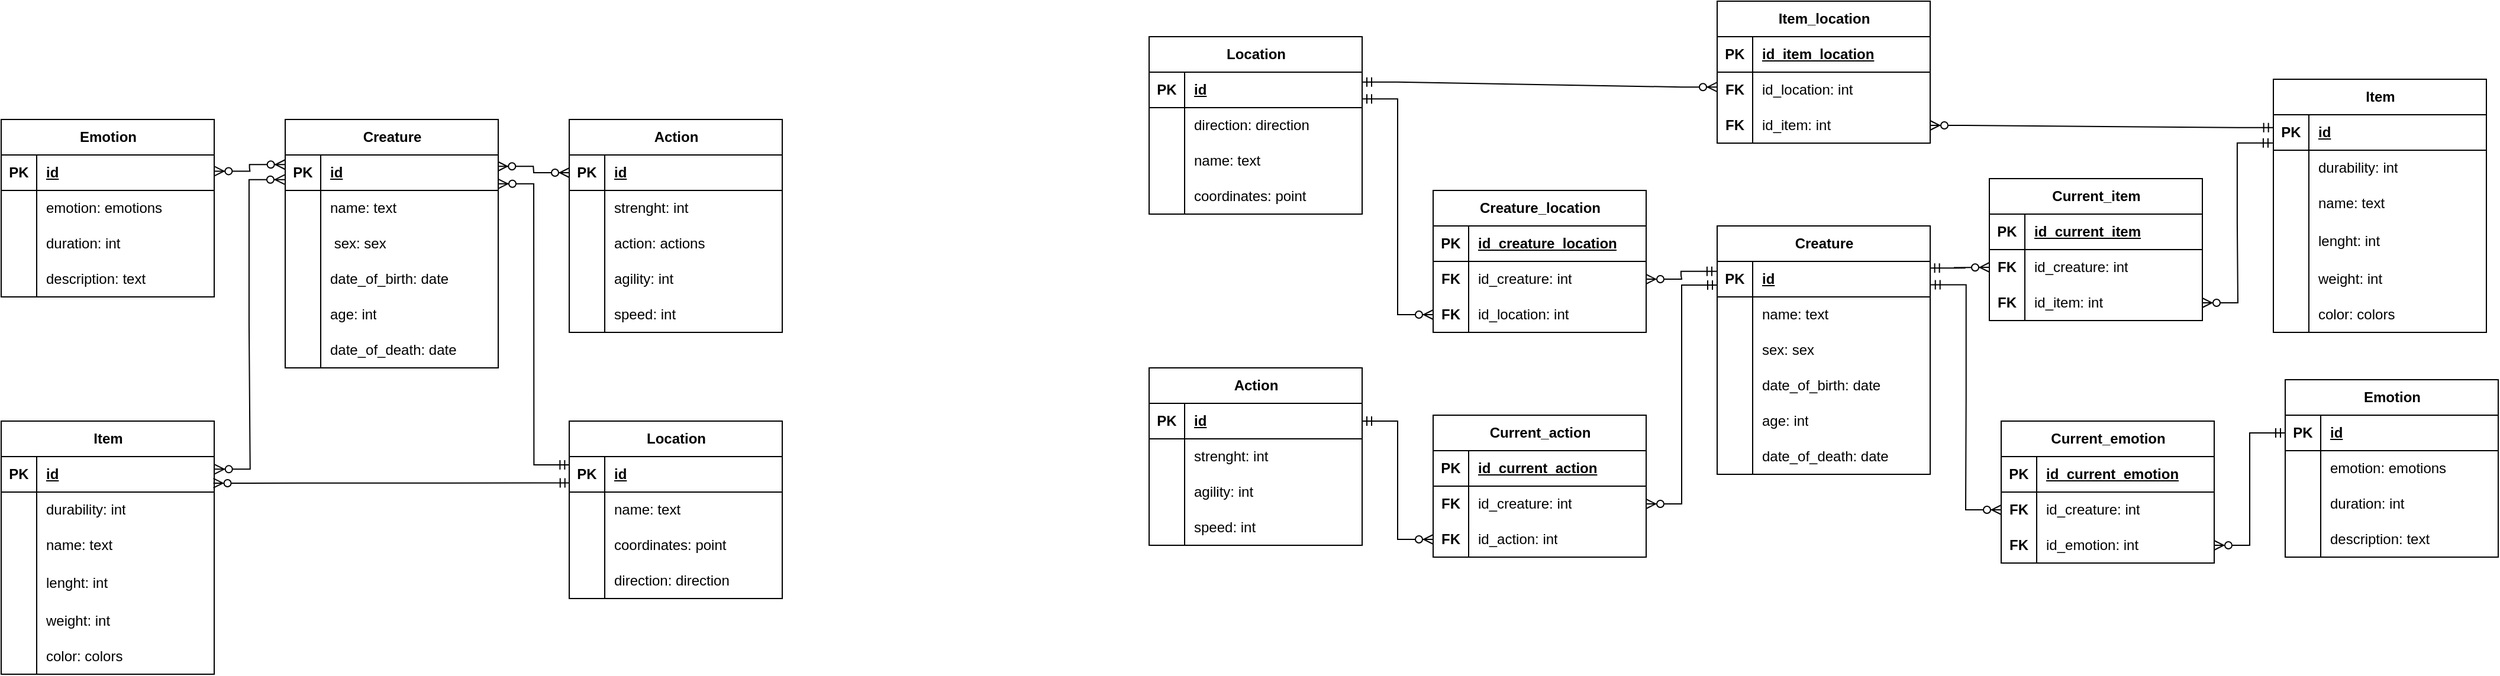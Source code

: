 <mxfile version="26.0.16">
  <diagram name="Страница — 1" id="Z4AhhSQ346tSIq5tQ2C2">
    <mxGraphModel dx="1953" dy="2195" grid="1" gridSize="10" guides="1" tooltips="1" connect="1" arrows="1" fold="1" page="1" pageScale="1" pageWidth="827" pageHeight="1169" math="0" shadow="0">
      <root>
        <mxCell id="0" />
        <mxCell id="1" parent="0" />
        <mxCell id="XqNtMmGaN6IeHS_xukv--81" value="Creature" style="shape=table;startSize=30;container=1;collapsible=1;childLayout=tableLayout;fixedRows=1;rowLines=0;fontStyle=1;align=center;resizeLast=1;html=1;" parent="1" vertex="1">
          <mxGeometry x="-400" y="-810" width="180" height="210" as="geometry" />
        </mxCell>
        <mxCell id="XqNtMmGaN6IeHS_xukv--82" value="" style="shape=tableRow;horizontal=0;startSize=0;swimlaneHead=0;swimlaneBody=0;fillColor=none;collapsible=0;dropTarget=0;points=[[0,0.5],[1,0.5]];portConstraint=eastwest;top=0;left=0;right=0;bottom=1;" parent="XqNtMmGaN6IeHS_xukv--81" vertex="1">
          <mxGeometry y="30" width="180" height="30" as="geometry" />
        </mxCell>
        <mxCell id="XqNtMmGaN6IeHS_xukv--83" value="PK" style="shape=partialRectangle;connectable=0;fillColor=none;top=0;left=0;bottom=0;right=0;fontStyle=1;overflow=hidden;whiteSpace=wrap;html=1;" parent="XqNtMmGaN6IeHS_xukv--82" vertex="1">
          <mxGeometry width="30" height="30" as="geometry">
            <mxRectangle width="30" height="30" as="alternateBounds" />
          </mxGeometry>
        </mxCell>
        <mxCell id="XqNtMmGaN6IeHS_xukv--84" value="id" style="shape=partialRectangle;connectable=0;fillColor=none;top=0;left=0;bottom=0;right=0;align=left;spacingLeft=6;fontStyle=5;overflow=hidden;whiteSpace=wrap;html=1;" parent="XqNtMmGaN6IeHS_xukv--82" vertex="1">
          <mxGeometry x="30" width="150" height="30" as="geometry">
            <mxRectangle width="150" height="30" as="alternateBounds" />
          </mxGeometry>
        </mxCell>
        <mxCell id="XqNtMmGaN6IeHS_xukv--85" value="" style="shape=tableRow;horizontal=0;startSize=0;swimlaneHead=0;swimlaneBody=0;fillColor=none;collapsible=0;dropTarget=0;points=[[0,0.5],[1,0.5]];portConstraint=eastwest;top=0;left=0;right=0;bottom=0;" parent="XqNtMmGaN6IeHS_xukv--81" vertex="1">
          <mxGeometry y="60" width="180" height="30" as="geometry" />
        </mxCell>
        <mxCell id="XqNtMmGaN6IeHS_xukv--86" value="" style="shape=partialRectangle;connectable=0;fillColor=none;top=0;left=0;bottom=0;right=0;editable=1;overflow=hidden;whiteSpace=wrap;html=1;" parent="XqNtMmGaN6IeHS_xukv--85" vertex="1">
          <mxGeometry width="30" height="30" as="geometry">
            <mxRectangle width="30" height="30" as="alternateBounds" />
          </mxGeometry>
        </mxCell>
        <mxCell id="XqNtMmGaN6IeHS_xukv--87" value="name: text" style="shape=partialRectangle;connectable=0;fillColor=none;top=0;left=0;bottom=0;right=0;align=left;spacingLeft=6;overflow=hidden;whiteSpace=wrap;html=1;" parent="XqNtMmGaN6IeHS_xukv--85" vertex="1">
          <mxGeometry x="30" width="150" height="30" as="geometry">
            <mxRectangle width="150" height="30" as="alternateBounds" />
          </mxGeometry>
        </mxCell>
        <mxCell id="XqNtMmGaN6IeHS_xukv--88" value="" style="shape=tableRow;horizontal=0;startSize=0;swimlaneHead=0;swimlaneBody=0;fillColor=none;collapsible=0;dropTarget=0;points=[[0,0.5],[1,0.5]];portConstraint=eastwest;top=0;left=0;right=0;bottom=0;" parent="XqNtMmGaN6IeHS_xukv--81" vertex="1">
          <mxGeometry y="90" width="180" height="30" as="geometry" />
        </mxCell>
        <mxCell id="XqNtMmGaN6IeHS_xukv--89" value="" style="shape=partialRectangle;connectable=0;fillColor=none;top=0;left=0;bottom=0;right=0;editable=1;overflow=hidden;whiteSpace=wrap;html=1;" parent="XqNtMmGaN6IeHS_xukv--88" vertex="1">
          <mxGeometry width="30" height="30" as="geometry">
            <mxRectangle width="30" height="30" as="alternateBounds" />
          </mxGeometry>
        </mxCell>
        <mxCell id="XqNtMmGaN6IeHS_xukv--90" value="&amp;nbsp;sex: sex" style="shape=partialRectangle;connectable=0;fillColor=none;top=0;left=0;bottom=0;right=0;align=left;spacingLeft=6;overflow=hidden;whiteSpace=wrap;html=1;" parent="XqNtMmGaN6IeHS_xukv--88" vertex="1">
          <mxGeometry x="30" width="150" height="30" as="geometry">
            <mxRectangle width="150" height="30" as="alternateBounds" />
          </mxGeometry>
        </mxCell>
        <mxCell id="XqNtMmGaN6IeHS_xukv--91" value="" style="shape=tableRow;horizontal=0;startSize=0;swimlaneHead=0;swimlaneBody=0;fillColor=none;collapsible=0;dropTarget=0;points=[[0,0.5],[1,0.5]];portConstraint=eastwest;top=0;left=0;right=0;bottom=0;" parent="XqNtMmGaN6IeHS_xukv--81" vertex="1">
          <mxGeometry y="120" width="180" height="30" as="geometry" />
        </mxCell>
        <mxCell id="XqNtMmGaN6IeHS_xukv--92" value="" style="shape=partialRectangle;connectable=0;fillColor=none;top=0;left=0;bottom=0;right=0;editable=1;overflow=hidden;whiteSpace=wrap;html=1;" parent="XqNtMmGaN6IeHS_xukv--91" vertex="1">
          <mxGeometry width="30" height="30" as="geometry">
            <mxRectangle width="30" height="30" as="alternateBounds" />
          </mxGeometry>
        </mxCell>
        <mxCell id="XqNtMmGaN6IeHS_xukv--93" value="date_of_birth: date" style="shape=partialRectangle;connectable=0;fillColor=none;top=0;left=0;bottom=0;right=0;align=left;spacingLeft=6;overflow=hidden;whiteSpace=wrap;html=1;" parent="XqNtMmGaN6IeHS_xukv--91" vertex="1">
          <mxGeometry x="30" width="150" height="30" as="geometry">
            <mxRectangle width="150" height="30" as="alternateBounds" />
          </mxGeometry>
        </mxCell>
        <mxCell id="XqNtMmGaN6IeHS_xukv--94" value="" style="shape=tableRow;horizontal=0;startSize=0;swimlaneHead=0;swimlaneBody=0;fillColor=none;collapsible=0;dropTarget=0;points=[[0,0.5],[1,0.5]];portConstraint=eastwest;top=0;left=0;right=0;bottom=0;" parent="XqNtMmGaN6IeHS_xukv--81" vertex="1">
          <mxGeometry y="150" width="180" height="30" as="geometry" />
        </mxCell>
        <mxCell id="XqNtMmGaN6IeHS_xukv--95" value="" style="shape=partialRectangle;connectable=0;fillColor=none;top=0;left=0;bottom=0;right=0;editable=1;overflow=hidden;whiteSpace=wrap;html=1;" parent="XqNtMmGaN6IeHS_xukv--94" vertex="1">
          <mxGeometry width="30" height="30" as="geometry">
            <mxRectangle width="30" height="30" as="alternateBounds" />
          </mxGeometry>
        </mxCell>
        <mxCell id="XqNtMmGaN6IeHS_xukv--96" value="age: int" style="shape=partialRectangle;connectable=0;fillColor=none;top=0;left=0;bottom=0;right=0;align=left;spacingLeft=6;overflow=hidden;whiteSpace=wrap;html=1;" parent="XqNtMmGaN6IeHS_xukv--94" vertex="1">
          <mxGeometry x="30" width="150" height="30" as="geometry">
            <mxRectangle width="150" height="30" as="alternateBounds" />
          </mxGeometry>
        </mxCell>
        <mxCell id="XqNtMmGaN6IeHS_xukv--358" value="" style="shape=tableRow;horizontal=0;startSize=0;swimlaneHead=0;swimlaneBody=0;fillColor=none;collapsible=0;dropTarget=0;points=[[0,0.5],[1,0.5]];portConstraint=eastwest;top=0;left=0;right=0;bottom=0;" parent="XqNtMmGaN6IeHS_xukv--81" vertex="1">
          <mxGeometry y="180" width="180" height="30" as="geometry" />
        </mxCell>
        <mxCell id="XqNtMmGaN6IeHS_xukv--359" value="" style="shape=partialRectangle;connectable=0;fillColor=none;top=0;left=0;bottom=0;right=0;editable=1;overflow=hidden;whiteSpace=wrap;html=1;" parent="XqNtMmGaN6IeHS_xukv--358" vertex="1">
          <mxGeometry width="30" height="30" as="geometry">
            <mxRectangle width="30" height="30" as="alternateBounds" />
          </mxGeometry>
        </mxCell>
        <mxCell id="XqNtMmGaN6IeHS_xukv--360" value="date_of_death: date" style="shape=partialRectangle;connectable=0;fillColor=none;top=0;left=0;bottom=0;right=0;align=left;spacingLeft=6;overflow=hidden;whiteSpace=wrap;html=1;" parent="XqNtMmGaN6IeHS_xukv--358" vertex="1">
          <mxGeometry x="30" width="150" height="30" as="geometry">
            <mxRectangle width="150" height="30" as="alternateBounds" />
          </mxGeometry>
        </mxCell>
        <mxCell id="XqNtMmGaN6IeHS_xukv--97" value="Emotion" style="shape=table;startSize=30;container=1;collapsible=1;childLayout=tableLayout;fixedRows=1;rowLines=0;fontStyle=1;align=center;resizeLast=1;html=1;" parent="1" vertex="1">
          <mxGeometry x="-640" y="-810" width="180" height="150" as="geometry" />
        </mxCell>
        <mxCell id="XqNtMmGaN6IeHS_xukv--98" value="" style="shape=tableRow;horizontal=0;startSize=0;swimlaneHead=0;swimlaneBody=0;fillColor=none;collapsible=0;dropTarget=0;points=[[0,0.5],[1,0.5]];portConstraint=eastwest;top=0;left=0;right=0;bottom=1;" parent="XqNtMmGaN6IeHS_xukv--97" vertex="1">
          <mxGeometry y="30" width="180" height="30" as="geometry" />
        </mxCell>
        <mxCell id="XqNtMmGaN6IeHS_xukv--99" value="PK" style="shape=partialRectangle;connectable=0;fillColor=none;top=0;left=0;bottom=0;right=0;fontStyle=1;overflow=hidden;whiteSpace=wrap;html=1;" parent="XqNtMmGaN6IeHS_xukv--98" vertex="1">
          <mxGeometry width="30" height="30" as="geometry">
            <mxRectangle width="30" height="30" as="alternateBounds" />
          </mxGeometry>
        </mxCell>
        <mxCell id="XqNtMmGaN6IeHS_xukv--100" value="id" style="shape=partialRectangle;connectable=0;fillColor=none;top=0;left=0;bottom=0;right=0;align=left;spacingLeft=6;fontStyle=5;overflow=hidden;whiteSpace=wrap;html=1;" parent="XqNtMmGaN6IeHS_xukv--98" vertex="1">
          <mxGeometry x="30" width="150" height="30" as="geometry">
            <mxRectangle width="150" height="30" as="alternateBounds" />
          </mxGeometry>
        </mxCell>
        <mxCell id="XqNtMmGaN6IeHS_xukv--734" value="" style="shape=tableRow;horizontal=0;startSize=0;swimlaneHead=0;swimlaneBody=0;fillColor=none;collapsible=0;dropTarget=0;points=[[0,0.5],[1,0.5]];portConstraint=eastwest;top=0;left=0;right=0;bottom=0;" parent="XqNtMmGaN6IeHS_xukv--97" vertex="1">
          <mxGeometry y="60" width="180" height="30" as="geometry" />
        </mxCell>
        <mxCell id="XqNtMmGaN6IeHS_xukv--735" value="" style="shape=partialRectangle;connectable=0;fillColor=none;top=0;left=0;bottom=0;right=0;editable=1;overflow=hidden;whiteSpace=wrap;html=1;" parent="XqNtMmGaN6IeHS_xukv--734" vertex="1">
          <mxGeometry width="30" height="30" as="geometry">
            <mxRectangle width="30" height="30" as="alternateBounds" />
          </mxGeometry>
        </mxCell>
        <mxCell id="XqNtMmGaN6IeHS_xukv--736" value="emotion: emotions" style="shape=partialRectangle;connectable=0;fillColor=none;top=0;left=0;bottom=0;right=0;align=left;spacingLeft=6;overflow=hidden;whiteSpace=wrap;html=1;" parent="XqNtMmGaN6IeHS_xukv--734" vertex="1">
          <mxGeometry x="30" width="150" height="30" as="geometry">
            <mxRectangle width="150" height="30" as="alternateBounds" />
          </mxGeometry>
        </mxCell>
        <mxCell id="XqNtMmGaN6IeHS_xukv--101" value="" style="shape=tableRow;horizontal=0;startSize=0;swimlaneHead=0;swimlaneBody=0;fillColor=none;collapsible=0;dropTarget=0;points=[[0,0.5],[1,0.5]];portConstraint=eastwest;top=0;left=0;right=0;bottom=0;" parent="XqNtMmGaN6IeHS_xukv--97" vertex="1">
          <mxGeometry y="90" width="180" height="30" as="geometry" />
        </mxCell>
        <mxCell id="XqNtMmGaN6IeHS_xukv--102" value="" style="shape=partialRectangle;connectable=0;fillColor=none;top=0;left=0;bottom=0;right=0;editable=1;overflow=hidden;whiteSpace=wrap;html=1;" parent="XqNtMmGaN6IeHS_xukv--101" vertex="1">
          <mxGeometry width="30" height="30" as="geometry">
            <mxRectangle width="30" height="30" as="alternateBounds" />
          </mxGeometry>
        </mxCell>
        <mxCell id="XqNtMmGaN6IeHS_xukv--103" value="duration: int" style="shape=partialRectangle;connectable=0;fillColor=none;top=0;left=0;bottom=0;right=0;align=left;spacingLeft=6;overflow=hidden;whiteSpace=wrap;html=1;" parent="XqNtMmGaN6IeHS_xukv--101" vertex="1">
          <mxGeometry x="30" width="150" height="30" as="geometry">
            <mxRectangle width="150" height="30" as="alternateBounds" />
          </mxGeometry>
        </mxCell>
        <mxCell id="XqNtMmGaN6IeHS_xukv--104" value="" style="shape=tableRow;horizontal=0;startSize=0;swimlaneHead=0;swimlaneBody=0;fillColor=none;collapsible=0;dropTarget=0;points=[[0,0.5],[1,0.5]];portConstraint=eastwest;top=0;left=0;right=0;bottom=0;" parent="XqNtMmGaN6IeHS_xukv--97" vertex="1">
          <mxGeometry y="120" width="180" height="30" as="geometry" />
        </mxCell>
        <mxCell id="XqNtMmGaN6IeHS_xukv--105" value="" style="shape=partialRectangle;connectable=0;fillColor=none;top=0;left=0;bottom=0;right=0;editable=1;overflow=hidden;whiteSpace=wrap;html=1;" parent="XqNtMmGaN6IeHS_xukv--104" vertex="1">
          <mxGeometry width="30" height="30" as="geometry">
            <mxRectangle width="30" height="30" as="alternateBounds" />
          </mxGeometry>
        </mxCell>
        <mxCell id="XqNtMmGaN6IeHS_xukv--106" value="description: text" style="shape=partialRectangle;connectable=0;fillColor=none;top=0;left=0;bottom=0;right=0;align=left;spacingLeft=6;overflow=hidden;whiteSpace=wrap;html=1;" parent="XqNtMmGaN6IeHS_xukv--104" vertex="1">
          <mxGeometry x="30" width="150" height="30" as="geometry">
            <mxRectangle width="150" height="30" as="alternateBounds" />
          </mxGeometry>
        </mxCell>
        <mxCell id="XqNtMmGaN6IeHS_xukv--107" value="Action" style="shape=table;startSize=30;container=1;collapsible=1;childLayout=tableLayout;fixedRows=1;rowLines=0;fontStyle=1;align=center;resizeLast=1;html=1;" parent="1" vertex="1">
          <mxGeometry x="-160" y="-810" width="180" height="180" as="geometry" />
        </mxCell>
        <mxCell id="XqNtMmGaN6IeHS_xukv--108" value="" style="shape=tableRow;horizontal=0;startSize=0;swimlaneHead=0;swimlaneBody=0;fillColor=none;collapsible=0;dropTarget=0;points=[[0,0.5],[1,0.5]];portConstraint=eastwest;top=0;left=0;right=0;bottom=1;" parent="XqNtMmGaN6IeHS_xukv--107" vertex="1">
          <mxGeometry y="30" width="180" height="30" as="geometry" />
        </mxCell>
        <mxCell id="XqNtMmGaN6IeHS_xukv--109" value="PK" style="shape=partialRectangle;connectable=0;fillColor=none;top=0;left=0;bottom=0;right=0;fontStyle=1;overflow=hidden;whiteSpace=wrap;html=1;" parent="XqNtMmGaN6IeHS_xukv--108" vertex="1">
          <mxGeometry width="30" height="30" as="geometry">
            <mxRectangle width="30" height="30" as="alternateBounds" />
          </mxGeometry>
        </mxCell>
        <mxCell id="XqNtMmGaN6IeHS_xukv--110" value="id" style="shape=partialRectangle;connectable=0;fillColor=none;top=0;left=0;bottom=0;right=0;align=left;spacingLeft=6;fontStyle=5;overflow=hidden;whiteSpace=wrap;html=1;" parent="XqNtMmGaN6IeHS_xukv--108" vertex="1">
          <mxGeometry x="30" width="150" height="30" as="geometry">
            <mxRectangle width="150" height="30" as="alternateBounds" />
          </mxGeometry>
        </mxCell>
        <mxCell id="XqNtMmGaN6IeHS_xukv--111" value="" style="shape=tableRow;horizontal=0;startSize=0;swimlaneHead=0;swimlaneBody=0;fillColor=none;collapsible=0;dropTarget=0;points=[[0,0.5],[1,0.5]];portConstraint=eastwest;top=0;left=0;right=0;bottom=0;" parent="XqNtMmGaN6IeHS_xukv--107" vertex="1">
          <mxGeometry y="60" width="180" height="30" as="geometry" />
        </mxCell>
        <mxCell id="XqNtMmGaN6IeHS_xukv--112" value="" style="shape=partialRectangle;connectable=0;fillColor=none;top=0;left=0;bottom=0;right=0;editable=1;overflow=hidden;whiteSpace=wrap;html=1;" parent="XqNtMmGaN6IeHS_xukv--111" vertex="1">
          <mxGeometry width="30" height="30" as="geometry">
            <mxRectangle width="30" height="30" as="alternateBounds" />
          </mxGeometry>
        </mxCell>
        <mxCell id="XqNtMmGaN6IeHS_xukv--113" value="strenght: int" style="shape=partialRectangle;connectable=0;fillColor=none;top=0;left=0;bottom=0;right=0;align=left;spacingLeft=6;overflow=hidden;whiteSpace=wrap;html=1;" parent="XqNtMmGaN6IeHS_xukv--111" vertex="1">
          <mxGeometry x="30" width="150" height="30" as="geometry">
            <mxRectangle width="150" height="30" as="alternateBounds" />
          </mxGeometry>
        </mxCell>
        <mxCell id="XqNtMmGaN6IeHS_xukv--728" value="" style="shape=tableRow;horizontal=0;startSize=0;swimlaneHead=0;swimlaneBody=0;fillColor=none;collapsible=0;dropTarget=0;points=[[0,0.5],[1,0.5]];portConstraint=eastwest;top=0;left=0;right=0;bottom=0;" parent="XqNtMmGaN6IeHS_xukv--107" vertex="1">
          <mxGeometry y="90" width="180" height="30" as="geometry" />
        </mxCell>
        <mxCell id="XqNtMmGaN6IeHS_xukv--729" value="" style="shape=partialRectangle;connectable=0;fillColor=none;top=0;left=0;bottom=0;right=0;editable=1;overflow=hidden;whiteSpace=wrap;html=1;" parent="XqNtMmGaN6IeHS_xukv--728" vertex="1">
          <mxGeometry width="30" height="30" as="geometry">
            <mxRectangle width="30" height="30" as="alternateBounds" />
          </mxGeometry>
        </mxCell>
        <mxCell id="XqNtMmGaN6IeHS_xukv--730" value="action: actions" style="shape=partialRectangle;connectable=0;fillColor=none;top=0;left=0;bottom=0;right=0;align=left;spacingLeft=6;overflow=hidden;whiteSpace=wrap;html=1;" parent="XqNtMmGaN6IeHS_xukv--728" vertex="1">
          <mxGeometry x="30" width="150" height="30" as="geometry">
            <mxRectangle width="150" height="30" as="alternateBounds" />
          </mxGeometry>
        </mxCell>
        <mxCell id="XqNtMmGaN6IeHS_xukv--114" value="" style="shape=tableRow;horizontal=0;startSize=0;swimlaneHead=0;swimlaneBody=0;fillColor=none;collapsible=0;dropTarget=0;points=[[0,0.5],[1,0.5]];portConstraint=eastwest;top=0;left=0;right=0;bottom=0;" parent="XqNtMmGaN6IeHS_xukv--107" vertex="1">
          <mxGeometry y="120" width="180" height="30" as="geometry" />
        </mxCell>
        <mxCell id="XqNtMmGaN6IeHS_xukv--115" value="" style="shape=partialRectangle;connectable=0;fillColor=none;top=0;left=0;bottom=0;right=0;editable=1;overflow=hidden;whiteSpace=wrap;html=1;" parent="XqNtMmGaN6IeHS_xukv--114" vertex="1">
          <mxGeometry width="30" height="30" as="geometry">
            <mxRectangle width="30" height="30" as="alternateBounds" />
          </mxGeometry>
        </mxCell>
        <mxCell id="XqNtMmGaN6IeHS_xukv--116" value="agility: int" style="shape=partialRectangle;connectable=0;fillColor=none;top=0;left=0;bottom=0;right=0;align=left;spacingLeft=6;overflow=hidden;whiteSpace=wrap;html=1;" parent="XqNtMmGaN6IeHS_xukv--114" vertex="1">
          <mxGeometry x="30" width="150" height="30" as="geometry">
            <mxRectangle width="150" height="30" as="alternateBounds" />
          </mxGeometry>
        </mxCell>
        <mxCell id="XqNtMmGaN6IeHS_xukv--117" value="" style="shape=tableRow;horizontal=0;startSize=0;swimlaneHead=0;swimlaneBody=0;fillColor=none;collapsible=0;dropTarget=0;points=[[0,0.5],[1,0.5]];portConstraint=eastwest;top=0;left=0;right=0;bottom=0;" parent="XqNtMmGaN6IeHS_xukv--107" vertex="1">
          <mxGeometry y="150" width="180" height="30" as="geometry" />
        </mxCell>
        <mxCell id="XqNtMmGaN6IeHS_xukv--118" value="" style="shape=partialRectangle;connectable=0;fillColor=none;top=0;left=0;bottom=0;right=0;editable=1;overflow=hidden;whiteSpace=wrap;html=1;" parent="XqNtMmGaN6IeHS_xukv--117" vertex="1">
          <mxGeometry width="30" height="30" as="geometry">
            <mxRectangle width="30" height="30" as="alternateBounds" />
          </mxGeometry>
        </mxCell>
        <mxCell id="XqNtMmGaN6IeHS_xukv--119" value="speed: int" style="shape=partialRectangle;connectable=0;fillColor=none;top=0;left=0;bottom=0;right=0;align=left;spacingLeft=6;overflow=hidden;whiteSpace=wrap;html=1;" parent="XqNtMmGaN6IeHS_xukv--117" vertex="1">
          <mxGeometry x="30" width="150" height="30" as="geometry">
            <mxRectangle width="150" height="30" as="alternateBounds" />
          </mxGeometry>
        </mxCell>
        <mxCell id="XqNtMmGaN6IeHS_xukv--142" value="Item" style="shape=table;startSize=30;container=1;collapsible=1;childLayout=tableLayout;fixedRows=1;rowLines=0;fontStyle=1;align=center;resizeLast=1;html=1;" parent="1" vertex="1">
          <mxGeometry x="-640" y="-555" width="180" height="214" as="geometry" />
        </mxCell>
        <mxCell id="XqNtMmGaN6IeHS_xukv--143" value="" style="shape=tableRow;horizontal=0;startSize=0;swimlaneHead=0;swimlaneBody=0;fillColor=none;collapsible=0;dropTarget=0;points=[[0,0.5],[1,0.5]];portConstraint=eastwest;top=0;left=0;right=0;bottom=1;" parent="XqNtMmGaN6IeHS_xukv--142" vertex="1">
          <mxGeometry y="30" width="180" height="30" as="geometry" />
        </mxCell>
        <mxCell id="XqNtMmGaN6IeHS_xukv--144" value="PK" style="shape=partialRectangle;connectable=0;fillColor=none;top=0;left=0;bottom=0;right=0;fontStyle=1;overflow=hidden;whiteSpace=wrap;html=1;" parent="XqNtMmGaN6IeHS_xukv--143" vertex="1">
          <mxGeometry width="30" height="30" as="geometry">
            <mxRectangle width="30" height="30" as="alternateBounds" />
          </mxGeometry>
        </mxCell>
        <mxCell id="XqNtMmGaN6IeHS_xukv--145" value="id" style="shape=partialRectangle;connectable=0;fillColor=none;top=0;left=0;bottom=0;right=0;align=left;spacingLeft=6;fontStyle=5;overflow=hidden;whiteSpace=wrap;html=1;" parent="XqNtMmGaN6IeHS_xukv--143" vertex="1">
          <mxGeometry x="30" width="150" height="30" as="geometry">
            <mxRectangle width="150" height="30" as="alternateBounds" />
          </mxGeometry>
        </mxCell>
        <mxCell id="XqNtMmGaN6IeHS_xukv--146" value="" style="shape=tableRow;horizontal=0;startSize=0;swimlaneHead=0;swimlaneBody=0;fillColor=none;collapsible=0;dropTarget=0;points=[[0,0.5],[1,0.5]];portConstraint=eastwest;top=0;left=0;right=0;bottom=0;" parent="XqNtMmGaN6IeHS_xukv--142" vertex="1">
          <mxGeometry y="60" width="180" height="30" as="geometry" />
        </mxCell>
        <mxCell id="XqNtMmGaN6IeHS_xukv--147" value="" style="shape=partialRectangle;connectable=0;fillColor=none;top=0;left=0;bottom=0;right=0;editable=1;overflow=hidden;whiteSpace=wrap;html=1;" parent="XqNtMmGaN6IeHS_xukv--146" vertex="1">
          <mxGeometry width="30" height="30" as="geometry">
            <mxRectangle width="30" height="30" as="alternateBounds" />
          </mxGeometry>
        </mxCell>
        <mxCell id="XqNtMmGaN6IeHS_xukv--148" value="durability: int" style="shape=partialRectangle;connectable=0;fillColor=none;top=0;left=0;bottom=0;right=0;align=left;spacingLeft=6;overflow=hidden;whiteSpace=wrap;html=1;" parent="XqNtMmGaN6IeHS_xukv--146" vertex="1">
          <mxGeometry x="30" width="150" height="30" as="geometry">
            <mxRectangle width="150" height="30" as="alternateBounds" />
          </mxGeometry>
        </mxCell>
        <mxCell id="XqNtMmGaN6IeHS_xukv--149" value="" style="shape=tableRow;horizontal=0;startSize=0;swimlaneHead=0;swimlaneBody=0;fillColor=none;collapsible=0;dropTarget=0;points=[[0,0.5],[1,0.5]];portConstraint=eastwest;top=0;left=0;right=0;bottom=0;" parent="XqNtMmGaN6IeHS_xukv--142" vertex="1">
          <mxGeometry y="90" width="180" height="30" as="geometry" />
        </mxCell>
        <mxCell id="XqNtMmGaN6IeHS_xukv--150" value="" style="shape=partialRectangle;connectable=0;fillColor=none;top=0;left=0;bottom=0;right=0;editable=1;overflow=hidden;whiteSpace=wrap;html=1;" parent="XqNtMmGaN6IeHS_xukv--149" vertex="1">
          <mxGeometry width="30" height="30" as="geometry">
            <mxRectangle width="30" height="30" as="alternateBounds" />
          </mxGeometry>
        </mxCell>
        <mxCell id="XqNtMmGaN6IeHS_xukv--151" value="name: text" style="shape=partialRectangle;connectable=0;fillColor=none;top=0;left=0;bottom=0;right=0;align=left;spacingLeft=6;overflow=hidden;whiteSpace=wrap;html=1;" parent="XqNtMmGaN6IeHS_xukv--149" vertex="1">
          <mxGeometry x="30" width="150" height="30" as="geometry">
            <mxRectangle width="150" height="30" as="alternateBounds" />
          </mxGeometry>
        </mxCell>
        <mxCell id="XqNtMmGaN6IeHS_xukv--152" value="" style="shape=tableRow;horizontal=0;startSize=0;swimlaneHead=0;swimlaneBody=0;fillColor=none;collapsible=0;dropTarget=0;points=[[0,0.5],[1,0.5]];portConstraint=eastwest;top=0;left=0;right=0;bottom=0;" parent="XqNtMmGaN6IeHS_xukv--142" vertex="1">
          <mxGeometry y="120" width="180" height="34" as="geometry" />
        </mxCell>
        <mxCell id="XqNtMmGaN6IeHS_xukv--153" value="" style="shape=partialRectangle;connectable=0;fillColor=none;top=0;left=0;bottom=0;right=0;editable=1;overflow=hidden;whiteSpace=wrap;html=1;" parent="XqNtMmGaN6IeHS_xukv--152" vertex="1">
          <mxGeometry width="30" height="34" as="geometry">
            <mxRectangle width="30" height="34" as="alternateBounds" />
          </mxGeometry>
        </mxCell>
        <mxCell id="XqNtMmGaN6IeHS_xukv--154" value="lenght: int" style="shape=partialRectangle;connectable=0;fillColor=none;top=0;left=0;bottom=0;right=0;align=left;spacingLeft=6;overflow=hidden;whiteSpace=wrap;html=1;" parent="XqNtMmGaN6IeHS_xukv--152" vertex="1">
          <mxGeometry x="30" width="150" height="34" as="geometry">
            <mxRectangle width="150" height="34" as="alternateBounds" />
          </mxGeometry>
        </mxCell>
        <mxCell id="XqNtMmGaN6IeHS_xukv--155" value="" style="shape=tableRow;horizontal=0;startSize=0;swimlaneHead=0;swimlaneBody=0;fillColor=none;collapsible=0;dropTarget=0;points=[[0,0.5],[1,0.5]];portConstraint=eastwest;top=0;left=0;right=0;bottom=0;" parent="XqNtMmGaN6IeHS_xukv--142" vertex="1">
          <mxGeometry y="154" width="180" height="30" as="geometry" />
        </mxCell>
        <mxCell id="XqNtMmGaN6IeHS_xukv--156" value="" style="shape=partialRectangle;connectable=0;fillColor=none;top=0;left=0;bottom=0;right=0;editable=1;overflow=hidden;whiteSpace=wrap;html=1;" parent="XqNtMmGaN6IeHS_xukv--155" vertex="1">
          <mxGeometry width="30" height="30" as="geometry">
            <mxRectangle width="30" height="30" as="alternateBounds" />
          </mxGeometry>
        </mxCell>
        <mxCell id="XqNtMmGaN6IeHS_xukv--157" value="weight: int" style="shape=partialRectangle;connectable=0;fillColor=none;top=0;left=0;bottom=0;right=0;align=left;spacingLeft=6;overflow=hidden;whiteSpace=wrap;html=1;" parent="XqNtMmGaN6IeHS_xukv--155" vertex="1">
          <mxGeometry x="30" width="150" height="30" as="geometry">
            <mxRectangle width="150" height="30" as="alternateBounds" />
          </mxGeometry>
        </mxCell>
        <mxCell id="XqNtMmGaN6IeHS_xukv--675" value="" style="shape=tableRow;horizontal=0;startSize=0;swimlaneHead=0;swimlaneBody=0;fillColor=none;collapsible=0;dropTarget=0;points=[[0,0.5],[1,0.5]];portConstraint=eastwest;top=0;left=0;right=0;bottom=0;" parent="XqNtMmGaN6IeHS_xukv--142" vertex="1">
          <mxGeometry y="184" width="180" height="30" as="geometry" />
        </mxCell>
        <mxCell id="XqNtMmGaN6IeHS_xukv--676" value="" style="shape=partialRectangle;connectable=0;fillColor=none;top=0;left=0;bottom=0;right=0;editable=1;overflow=hidden;whiteSpace=wrap;html=1;" parent="XqNtMmGaN6IeHS_xukv--675" vertex="1">
          <mxGeometry width="30" height="30" as="geometry">
            <mxRectangle width="30" height="30" as="alternateBounds" />
          </mxGeometry>
        </mxCell>
        <mxCell id="XqNtMmGaN6IeHS_xukv--677" value="color: colors" style="shape=partialRectangle;connectable=0;fillColor=none;top=0;left=0;bottom=0;right=0;align=left;spacingLeft=6;overflow=hidden;whiteSpace=wrap;html=1;" parent="XqNtMmGaN6IeHS_xukv--675" vertex="1">
          <mxGeometry x="30" width="150" height="30" as="geometry">
            <mxRectangle width="150" height="30" as="alternateBounds" />
          </mxGeometry>
        </mxCell>
        <mxCell id="XqNtMmGaN6IeHS_xukv--160" value="" style="edgeStyle=entityRelationEdgeStyle;fontSize=12;html=1;endArrow=ERzeroToMany;endFill=1;startArrow=ERzeroToMany;rounded=0;exitX=0;exitY=0.5;exitDx=0;exitDy=0;entryX=0.998;entryY=0.321;entryDx=0;entryDy=0;entryPerimeter=0;" parent="1" source="XqNtMmGaN6IeHS_xukv--108" target="XqNtMmGaN6IeHS_xukv--82" edge="1">
          <mxGeometry width="100" height="100" relative="1" as="geometry">
            <mxPoint x="-230" y="-371" as="sourcePoint" />
            <mxPoint x="-130" y="-471" as="targetPoint" />
          </mxGeometry>
        </mxCell>
        <mxCell id="XqNtMmGaN6IeHS_xukv--161" value="" style="edgeStyle=entityRelationEdgeStyle;fontSize=12;html=1;endArrow=ERzeroToMany;endFill=1;startArrow=ERzeroToMany;rounded=0;entryX=1.002;entryY=0.356;entryDx=0;entryDy=0;exitX=-0.003;exitY=0.695;exitDx=0;exitDy=0;exitPerimeter=0;entryPerimeter=0;" parent="1" source="XqNtMmGaN6IeHS_xukv--82" target="XqNtMmGaN6IeHS_xukv--143" edge="1">
          <mxGeometry width="100" height="100" relative="1" as="geometry">
            <mxPoint x="-120" y="-704" as="sourcePoint" />
            <mxPoint x="60" y="-611" as="targetPoint" />
          </mxGeometry>
        </mxCell>
        <mxCell id="XqNtMmGaN6IeHS_xukv--162" value="" style="edgeStyle=entityRelationEdgeStyle;fontSize=12;html=1;endArrow=ERzeroToMany;endFill=1;startArrow=ERzeroToMany;rounded=0;entryX=1.001;entryY=0.457;entryDx=0;entryDy=0;exitX=-0.001;exitY=0.271;exitDx=0;exitDy=0;exitPerimeter=0;entryPerimeter=0;" parent="1" source="XqNtMmGaN6IeHS_xukv--82" target="XqNtMmGaN6IeHS_xukv--98" edge="1">
          <mxGeometry width="100" height="100" relative="1" as="geometry">
            <mxPoint x="-119" y="-691" as="sourcePoint" />
            <mxPoint x="20" y="-661" as="targetPoint" />
          </mxGeometry>
        </mxCell>
        <mxCell id="XqNtMmGaN6IeHS_xukv--411" value="Location" style="shape=table;startSize=30;container=1;collapsible=1;childLayout=tableLayout;fixedRows=1;rowLines=0;fontStyle=1;align=center;resizeLast=1;html=1;" parent="1" vertex="1">
          <mxGeometry x="-160" y="-555" width="180" height="150" as="geometry">
            <mxRectangle x="-160" y="-555" width="90" height="30" as="alternateBounds" />
          </mxGeometry>
        </mxCell>
        <mxCell id="XqNtMmGaN6IeHS_xukv--412" value="" style="shape=tableRow;horizontal=0;startSize=0;swimlaneHead=0;swimlaneBody=0;fillColor=none;collapsible=0;dropTarget=0;points=[[0,0.5],[1,0.5]];portConstraint=eastwest;top=0;left=0;right=0;bottom=1;" parent="XqNtMmGaN6IeHS_xukv--411" vertex="1">
          <mxGeometry y="30" width="180" height="30" as="geometry" />
        </mxCell>
        <mxCell id="XqNtMmGaN6IeHS_xukv--413" value="PK" style="shape=partialRectangle;connectable=0;fillColor=none;top=0;left=0;bottom=0;right=0;fontStyle=1;overflow=hidden;whiteSpace=wrap;html=1;" parent="XqNtMmGaN6IeHS_xukv--412" vertex="1">
          <mxGeometry width="30" height="30" as="geometry">
            <mxRectangle width="30" height="30" as="alternateBounds" />
          </mxGeometry>
        </mxCell>
        <mxCell id="XqNtMmGaN6IeHS_xukv--414" value="id" style="shape=partialRectangle;connectable=0;fillColor=none;top=0;left=0;bottom=0;right=0;align=left;spacingLeft=6;fontStyle=5;overflow=hidden;whiteSpace=wrap;html=1;" parent="XqNtMmGaN6IeHS_xukv--412" vertex="1">
          <mxGeometry x="30" width="150" height="30" as="geometry">
            <mxRectangle width="150" height="30" as="alternateBounds" />
          </mxGeometry>
        </mxCell>
        <mxCell id="XqNtMmGaN6IeHS_xukv--415" value="" style="shape=tableRow;horizontal=0;startSize=0;swimlaneHead=0;swimlaneBody=0;fillColor=none;collapsible=0;dropTarget=0;points=[[0,0.5],[1,0.5]];portConstraint=eastwest;top=0;left=0;right=0;bottom=0;" parent="XqNtMmGaN6IeHS_xukv--411" vertex="1">
          <mxGeometry y="60" width="180" height="30" as="geometry" />
        </mxCell>
        <mxCell id="XqNtMmGaN6IeHS_xukv--416" value="" style="shape=partialRectangle;connectable=0;fillColor=none;top=0;left=0;bottom=0;right=0;editable=1;overflow=hidden;whiteSpace=wrap;html=1;" parent="XqNtMmGaN6IeHS_xukv--415" vertex="1">
          <mxGeometry width="30" height="30" as="geometry">
            <mxRectangle width="30" height="30" as="alternateBounds" />
          </mxGeometry>
        </mxCell>
        <mxCell id="XqNtMmGaN6IeHS_xukv--417" value="name: text" style="shape=partialRectangle;connectable=0;fillColor=none;top=0;left=0;bottom=0;right=0;align=left;spacingLeft=6;overflow=hidden;whiteSpace=wrap;html=1;" parent="XqNtMmGaN6IeHS_xukv--415" vertex="1">
          <mxGeometry x="30" width="150" height="30" as="geometry">
            <mxRectangle width="150" height="30" as="alternateBounds" />
          </mxGeometry>
        </mxCell>
        <mxCell id="XqNtMmGaN6IeHS_xukv--418" value="" style="shape=tableRow;horizontal=0;startSize=0;swimlaneHead=0;swimlaneBody=0;fillColor=none;collapsible=0;dropTarget=0;points=[[0,0.5],[1,0.5]];portConstraint=eastwest;top=0;left=0;right=0;bottom=0;" parent="XqNtMmGaN6IeHS_xukv--411" vertex="1">
          <mxGeometry y="90" width="180" height="30" as="geometry" />
        </mxCell>
        <mxCell id="XqNtMmGaN6IeHS_xukv--419" value="" style="shape=partialRectangle;connectable=0;fillColor=none;top=0;left=0;bottom=0;right=0;editable=1;overflow=hidden;whiteSpace=wrap;html=1;" parent="XqNtMmGaN6IeHS_xukv--418" vertex="1">
          <mxGeometry width="30" height="30" as="geometry">
            <mxRectangle width="30" height="30" as="alternateBounds" />
          </mxGeometry>
        </mxCell>
        <mxCell id="XqNtMmGaN6IeHS_xukv--420" value="coordinates: point" style="shape=partialRectangle;connectable=0;fillColor=none;top=0;left=0;bottom=0;right=0;align=left;spacingLeft=6;overflow=hidden;whiteSpace=wrap;html=1;" parent="XqNtMmGaN6IeHS_xukv--418" vertex="1">
          <mxGeometry x="30" width="150" height="30" as="geometry">
            <mxRectangle width="150" height="30" as="alternateBounds" />
          </mxGeometry>
        </mxCell>
        <mxCell id="UgWhhGr1BZIgkKCJ6Wsg-2" value="" style="shape=tableRow;horizontal=0;startSize=0;swimlaneHead=0;swimlaneBody=0;fillColor=none;collapsible=0;dropTarget=0;points=[[0,0.5],[1,0.5]];portConstraint=eastwest;top=0;left=0;right=0;bottom=0;" vertex="1" parent="XqNtMmGaN6IeHS_xukv--411">
          <mxGeometry y="120" width="180" height="30" as="geometry" />
        </mxCell>
        <mxCell id="UgWhhGr1BZIgkKCJ6Wsg-3" value="" style="shape=partialRectangle;connectable=0;fillColor=none;top=0;left=0;bottom=0;right=0;editable=1;overflow=hidden;whiteSpace=wrap;html=1;" vertex="1" parent="UgWhhGr1BZIgkKCJ6Wsg-2">
          <mxGeometry width="30" height="30" as="geometry">
            <mxRectangle width="30" height="30" as="alternateBounds" />
          </mxGeometry>
        </mxCell>
        <mxCell id="UgWhhGr1BZIgkKCJ6Wsg-4" value="direction: direction" style="shape=partialRectangle;connectable=0;fillColor=none;top=0;left=0;bottom=0;right=0;align=left;spacingLeft=6;overflow=hidden;whiteSpace=wrap;html=1;" vertex="1" parent="UgWhhGr1BZIgkKCJ6Wsg-2">
          <mxGeometry x="30" width="150" height="30" as="geometry">
            <mxRectangle width="150" height="30" as="alternateBounds" />
          </mxGeometry>
        </mxCell>
        <mxCell id="XqNtMmGaN6IeHS_xukv--436" value="" style="edgeStyle=entityRelationEdgeStyle;fontSize=12;html=1;endArrow=ERzeroToMany;startArrow=ERmandOne;rounded=0;exitX=0.001;exitY=0.234;exitDx=0;exitDy=0;entryX=1;entryY=0.813;entryDx=0;entryDy=0;entryPerimeter=0;exitPerimeter=0;" parent="1" source="XqNtMmGaN6IeHS_xukv--412" target="XqNtMmGaN6IeHS_xukv--82" edge="1">
          <mxGeometry width="100" height="100" relative="1" as="geometry">
            <mxPoint x="-230" y="-491" as="sourcePoint" />
            <mxPoint x="-130" y="-591" as="targetPoint" />
          </mxGeometry>
        </mxCell>
        <mxCell id="XqNtMmGaN6IeHS_xukv--438" value="Creature" style="shape=table;startSize=30;container=1;collapsible=1;childLayout=tableLayout;fixedRows=1;rowLines=0;fontStyle=1;align=center;resizeLast=1;html=1;" parent="1" vertex="1">
          <mxGeometry x="810" y="-720" width="180" height="210" as="geometry" />
        </mxCell>
        <mxCell id="XqNtMmGaN6IeHS_xukv--439" value="" style="shape=tableRow;horizontal=0;startSize=0;swimlaneHead=0;swimlaneBody=0;fillColor=none;collapsible=0;dropTarget=0;points=[[0,0.5],[1,0.5]];portConstraint=eastwest;top=0;left=0;right=0;bottom=1;" parent="XqNtMmGaN6IeHS_xukv--438" vertex="1">
          <mxGeometry y="30" width="180" height="30" as="geometry" />
        </mxCell>
        <mxCell id="XqNtMmGaN6IeHS_xukv--440" value="PK" style="shape=partialRectangle;connectable=0;fillColor=none;top=0;left=0;bottom=0;right=0;fontStyle=1;overflow=hidden;whiteSpace=wrap;html=1;" parent="XqNtMmGaN6IeHS_xukv--439" vertex="1">
          <mxGeometry width="30" height="30" as="geometry">
            <mxRectangle width="30" height="30" as="alternateBounds" />
          </mxGeometry>
        </mxCell>
        <mxCell id="XqNtMmGaN6IeHS_xukv--441" value="id" style="shape=partialRectangle;connectable=0;fillColor=none;top=0;left=0;bottom=0;right=0;align=left;spacingLeft=6;fontStyle=5;overflow=hidden;whiteSpace=wrap;html=1;" parent="XqNtMmGaN6IeHS_xukv--439" vertex="1">
          <mxGeometry x="30" width="150" height="30" as="geometry">
            <mxRectangle width="150" height="30" as="alternateBounds" />
          </mxGeometry>
        </mxCell>
        <mxCell id="XqNtMmGaN6IeHS_xukv--442" value="" style="shape=tableRow;horizontal=0;startSize=0;swimlaneHead=0;swimlaneBody=0;fillColor=none;collapsible=0;dropTarget=0;points=[[0,0.5],[1,0.5]];portConstraint=eastwest;top=0;left=0;right=0;bottom=0;" parent="XqNtMmGaN6IeHS_xukv--438" vertex="1">
          <mxGeometry y="60" width="180" height="30" as="geometry" />
        </mxCell>
        <mxCell id="XqNtMmGaN6IeHS_xukv--443" value="" style="shape=partialRectangle;connectable=0;fillColor=none;top=0;left=0;bottom=0;right=0;editable=1;overflow=hidden;whiteSpace=wrap;html=1;" parent="XqNtMmGaN6IeHS_xukv--442" vertex="1">
          <mxGeometry width="30" height="30" as="geometry">
            <mxRectangle width="30" height="30" as="alternateBounds" />
          </mxGeometry>
        </mxCell>
        <mxCell id="XqNtMmGaN6IeHS_xukv--444" value="name: text" style="shape=partialRectangle;connectable=0;fillColor=none;top=0;left=0;bottom=0;right=0;align=left;spacingLeft=6;overflow=hidden;whiteSpace=wrap;html=1;" parent="XqNtMmGaN6IeHS_xukv--442" vertex="1">
          <mxGeometry x="30" width="150" height="30" as="geometry">
            <mxRectangle width="150" height="30" as="alternateBounds" />
          </mxGeometry>
        </mxCell>
        <mxCell id="XqNtMmGaN6IeHS_xukv--445" value="" style="shape=tableRow;horizontal=0;startSize=0;swimlaneHead=0;swimlaneBody=0;fillColor=none;collapsible=0;dropTarget=0;points=[[0,0.5],[1,0.5]];portConstraint=eastwest;top=0;left=0;right=0;bottom=0;" parent="XqNtMmGaN6IeHS_xukv--438" vertex="1">
          <mxGeometry y="90" width="180" height="30" as="geometry" />
        </mxCell>
        <mxCell id="XqNtMmGaN6IeHS_xukv--446" value="" style="shape=partialRectangle;connectable=0;fillColor=none;top=0;left=0;bottom=0;right=0;editable=1;overflow=hidden;whiteSpace=wrap;html=1;" parent="XqNtMmGaN6IeHS_xukv--445" vertex="1">
          <mxGeometry width="30" height="30" as="geometry">
            <mxRectangle width="30" height="30" as="alternateBounds" />
          </mxGeometry>
        </mxCell>
        <mxCell id="XqNtMmGaN6IeHS_xukv--447" value="sex: sex" style="shape=partialRectangle;connectable=0;fillColor=none;top=0;left=0;bottom=0;right=0;align=left;spacingLeft=6;overflow=hidden;whiteSpace=wrap;html=1;" parent="XqNtMmGaN6IeHS_xukv--445" vertex="1">
          <mxGeometry x="30" width="150" height="30" as="geometry">
            <mxRectangle width="150" height="30" as="alternateBounds" />
          </mxGeometry>
        </mxCell>
        <mxCell id="XqNtMmGaN6IeHS_xukv--448" value="" style="shape=tableRow;horizontal=0;startSize=0;swimlaneHead=0;swimlaneBody=0;fillColor=none;collapsible=0;dropTarget=0;points=[[0,0.5],[1,0.5]];portConstraint=eastwest;top=0;left=0;right=0;bottom=0;" parent="XqNtMmGaN6IeHS_xukv--438" vertex="1">
          <mxGeometry y="120" width="180" height="30" as="geometry" />
        </mxCell>
        <mxCell id="XqNtMmGaN6IeHS_xukv--449" value="" style="shape=partialRectangle;connectable=0;fillColor=none;top=0;left=0;bottom=0;right=0;editable=1;overflow=hidden;whiteSpace=wrap;html=1;" parent="XqNtMmGaN6IeHS_xukv--448" vertex="1">
          <mxGeometry width="30" height="30" as="geometry">
            <mxRectangle width="30" height="30" as="alternateBounds" />
          </mxGeometry>
        </mxCell>
        <mxCell id="XqNtMmGaN6IeHS_xukv--450" value="date_of_birth: date" style="shape=partialRectangle;connectable=0;fillColor=none;top=0;left=0;bottom=0;right=0;align=left;spacingLeft=6;overflow=hidden;whiteSpace=wrap;html=1;" parent="XqNtMmGaN6IeHS_xukv--448" vertex="1">
          <mxGeometry x="30" width="150" height="30" as="geometry">
            <mxRectangle width="150" height="30" as="alternateBounds" />
          </mxGeometry>
        </mxCell>
        <mxCell id="XqNtMmGaN6IeHS_xukv--451" value="" style="shape=tableRow;horizontal=0;startSize=0;swimlaneHead=0;swimlaneBody=0;fillColor=none;collapsible=0;dropTarget=0;points=[[0,0.5],[1,0.5]];portConstraint=eastwest;top=0;left=0;right=0;bottom=0;" parent="XqNtMmGaN6IeHS_xukv--438" vertex="1">
          <mxGeometry y="150" width="180" height="30" as="geometry" />
        </mxCell>
        <mxCell id="XqNtMmGaN6IeHS_xukv--452" value="" style="shape=partialRectangle;connectable=0;fillColor=none;top=0;left=0;bottom=0;right=0;editable=1;overflow=hidden;whiteSpace=wrap;html=1;" parent="XqNtMmGaN6IeHS_xukv--451" vertex="1">
          <mxGeometry width="30" height="30" as="geometry">
            <mxRectangle width="30" height="30" as="alternateBounds" />
          </mxGeometry>
        </mxCell>
        <mxCell id="XqNtMmGaN6IeHS_xukv--453" value="age: int" style="shape=partialRectangle;connectable=0;fillColor=none;top=0;left=0;bottom=0;right=0;align=left;spacingLeft=6;overflow=hidden;whiteSpace=wrap;html=1;" parent="XqNtMmGaN6IeHS_xukv--451" vertex="1">
          <mxGeometry x="30" width="150" height="30" as="geometry">
            <mxRectangle width="150" height="30" as="alternateBounds" />
          </mxGeometry>
        </mxCell>
        <mxCell id="XqNtMmGaN6IeHS_xukv--454" value="" style="shape=tableRow;horizontal=0;startSize=0;swimlaneHead=0;swimlaneBody=0;fillColor=none;collapsible=0;dropTarget=0;points=[[0,0.5],[1,0.5]];portConstraint=eastwest;top=0;left=0;right=0;bottom=0;" parent="XqNtMmGaN6IeHS_xukv--438" vertex="1">
          <mxGeometry y="180" width="180" height="30" as="geometry" />
        </mxCell>
        <mxCell id="XqNtMmGaN6IeHS_xukv--455" value="" style="shape=partialRectangle;connectable=0;fillColor=none;top=0;left=0;bottom=0;right=0;editable=1;overflow=hidden;whiteSpace=wrap;html=1;" parent="XqNtMmGaN6IeHS_xukv--454" vertex="1">
          <mxGeometry width="30" height="30" as="geometry">
            <mxRectangle width="30" height="30" as="alternateBounds" />
          </mxGeometry>
        </mxCell>
        <mxCell id="XqNtMmGaN6IeHS_xukv--456" value="date_of_death: date" style="shape=partialRectangle;connectable=0;fillColor=none;top=0;left=0;bottom=0;right=0;align=left;spacingLeft=6;overflow=hidden;whiteSpace=wrap;html=1;" parent="XqNtMmGaN6IeHS_xukv--454" vertex="1">
          <mxGeometry x="30" width="150" height="30" as="geometry">
            <mxRectangle width="150" height="30" as="alternateBounds" />
          </mxGeometry>
        </mxCell>
        <mxCell id="XqNtMmGaN6IeHS_xukv--457" value="Emotion" style="shape=table;startSize=30;container=1;collapsible=1;childLayout=tableLayout;fixedRows=1;rowLines=0;fontStyle=1;align=center;resizeLast=1;html=1;" parent="1" vertex="1">
          <mxGeometry x="1290" y="-590" width="180" height="150" as="geometry" />
        </mxCell>
        <mxCell id="XqNtMmGaN6IeHS_xukv--458" value="" style="shape=tableRow;horizontal=0;startSize=0;swimlaneHead=0;swimlaneBody=0;fillColor=none;collapsible=0;dropTarget=0;points=[[0,0.5],[1,0.5]];portConstraint=eastwest;top=0;left=0;right=0;bottom=1;" parent="XqNtMmGaN6IeHS_xukv--457" vertex="1">
          <mxGeometry y="30" width="180" height="30" as="geometry" />
        </mxCell>
        <mxCell id="XqNtMmGaN6IeHS_xukv--459" value="PK" style="shape=partialRectangle;connectable=0;fillColor=none;top=0;left=0;bottom=0;right=0;fontStyle=1;overflow=hidden;whiteSpace=wrap;html=1;" parent="XqNtMmGaN6IeHS_xukv--458" vertex="1">
          <mxGeometry width="30" height="30" as="geometry">
            <mxRectangle width="30" height="30" as="alternateBounds" />
          </mxGeometry>
        </mxCell>
        <mxCell id="XqNtMmGaN6IeHS_xukv--460" value="id" style="shape=partialRectangle;connectable=0;fillColor=none;top=0;left=0;bottom=0;right=0;align=left;spacingLeft=6;fontStyle=5;overflow=hidden;whiteSpace=wrap;html=1;" parent="XqNtMmGaN6IeHS_xukv--458" vertex="1">
          <mxGeometry x="30" width="150" height="30" as="geometry">
            <mxRectangle width="150" height="30" as="alternateBounds" />
          </mxGeometry>
        </mxCell>
        <mxCell id="XqNtMmGaN6IeHS_xukv--731" value="" style="shape=tableRow;horizontal=0;startSize=0;swimlaneHead=0;swimlaneBody=0;fillColor=none;collapsible=0;dropTarget=0;points=[[0,0.5],[1,0.5]];portConstraint=eastwest;top=0;left=0;right=0;bottom=0;" parent="XqNtMmGaN6IeHS_xukv--457" vertex="1">
          <mxGeometry y="60" width="180" height="30" as="geometry" />
        </mxCell>
        <mxCell id="XqNtMmGaN6IeHS_xukv--732" value="" style="shape=partialRectangle;connectable=0;fillColor=none;top=0;left=0;bottom=0;right=0;editable=1;overflow=hidden;whiteSpace=wrap;html=1;" parent="XqNtMmGaN6IeHS_xukv--731" vertex="1">
          <mxGeometry width="30" height="30" as="geometry">
            <mxRectangle width="30" height="30" as="alternateBounds" />
          </mxGeometry>
        </mxCell>
        <mxCell id="XqNtMmGaN6IeHS_xukv--733" value="emotion: emotions" style="shape=partialRectangle;connectable=0;fillColor=none;top=0;left=0;bottom=0;right=0;align=left;spacingLeft=6;overflow=hidden;whiteSpace=wrap;html=1;" parent="XqNtMmGaN6IeHS_xukv--731" vertex="1">
          <mxGeometry x="30" width="150" height="30" as="geometry">
            <mxRectangle width="150" height="30" as="alternateBounds" />
          </mxGeometry>
        </mxCell>
        <mxCell id="XqNtMmGaN6IeHS_xukv--461" value="" style="shape=tableRow;horizontal=0;startSize=0;swimlaneHead=0;swimlaneBody=0;fillColor=none;collapsible=0;dropTarget=0;points=[[0,0.5],[1,0.5]];portConstraint=eastwest;top=0;left=0;right=0;bottom=0;" parent="XqNtMmGaN6IeHS_xukv--457" vertex="1">
          <mxGeometry y="90" width="180" height="30" as="geometry" />
        </mxCell>
        <mxCell id="XqNtMmGaN6IeHS_xukv--462" value="" style="shape=partialRectangle;connectable=0;fillColor=none;top=0;left=0;bottom=0;right=0;editable=1;overflow=hidden;whiteSpace=wrap;html=1;" parent="XqNtMmGaN6IeHS_xukv--461" vertex="1">
          <mxGeometry width="30" height="30" as="geometry">
            <mxRectangle width="30" height="30" as="alternateBounds" />
          </mxGeometry>
        </mxCell>
        <mxCell id="XqNtMmGaN6IeHS_xukv--463" value="duration: int" style="shape=partialRectangle;connectable=0;fillColor=none;top=0;left=0;bottom=0;right=0;align=left;spacingLeft=6;overflow=hidden;whiteSpace=wrap;html=1;" parent="XqNtMmGaN6IeHS_xukv--461" vertex="1">
          <mxGeometry x="30" width="150" height="30" as="geometry">
            <mxRectangle width="150" height="30" as="alternateBounds" />
          </mxGeometry>
        </mxCell>
        <mxCell id="XqNtMmGaN6IeHS_xukv--464" value="" style="shape=tableRow;horizontal=0;startSize=0;swimlaneHead=0;swimlaneBody=0;fillColor=none;collapsible=0;dropTarget=0;points=[[0,0.5],[1,0.5]];portConstraint=eastwest;top=0;left=0;right=0;bottom=0;" parent="XqNtMmGaN6IeHS_xukv--457" vertex="1">
          <mxGeometry y="120" width="180" height="30" as="geometry" />
        </mxCell>
        <mxCell id="XqNtMmGaN6IeHS_xukv--465" value="" style="shape=partialRectangle;connectable=0;fillColor=none;top=0;left=0;bottom=0;right=0;editable=1;overflow=hidden;whiteSpace=wrap;html=1;" parent="XqNtMmGaN6IeHS_xukv--464" vertex="1">
          <mxGeometry width="30" height="30" as="geometry">
            <mxRectangle width="30" height="30" as="alternateBounds" />
          </mxGeometry>
        </mxCell>
        <mxCell id="XqNtMmGaN6IeHS_xukv--466" value="description: text" style="shape=partialRectangle;connectable=0;fillColor=none;top=0;left=0;bottom=0;right=0;align=left;spacingLeft=6;overflow=hidden;whiteSpace=wrap;html=1;" parent="XqNtMmGaN6IeHS_xukv--464" vertex="1">
          <mxGeometry x="30" width="150" height="30" as="geometry">
            <mxRectangle width="150" height="30" as="alternateBounds" />
          </mxGeometry>
        </mxCell>
        <mxCell id="XqNtMmGaN6IeHS_xukv--467" value="Action" style="shape=table;startSize=30;container=1;collapsible=1;childLayout=tableLayout;fixedRows=1;rowLines=0;fontStyle=1;align=center;resizeLast=1;html=1;" parent="1" vertex="1">
          <mxGeometry x="330" y="-600" width="180" height="150" as="geometry" />
        </mxCell>
        <mxCell id="XqNtMmGaN6IeHS_xukv--468" value="" style="shape=tableRow;horizontal=0;startSize=0;swimlaneHead=0;swimlaneBody=0;fillColor=none;collapsible=0;dropTarget=0;points=[[0,0.5],[1,0.5]];portConstraint=eastwest;top=0;left=0;right=0;bottom=1;" parent="XqNtMmGaN6IeHS_xukv--467" vertex="1">
          <mxGeometry y="30" width="180" height="30" as="geometry" />
        </mxCell>
        <mxCell id="XqNtMmGaN6IeHS_xukv--469" value="PK" style="shape=partialRectangle;connectable=0;fillColor=none;top=0;left=0;bottom=0;right=0;fontStyle=1;overflow=hidden;whiteSpace=wrap;html=1;" parent="XqNtMmGaN6IeHS_xukv--468" vertex="1">
          <mxGeometry width="30" height="30" as="geometry">
            <mxRectangle width="30" height="30" as="alternateBounds" />
          </mxGeometry>
        </mxCell>
        <mxCell id="XqNtMmGaN6IeHS_xukv--470" value="id" style="shape=partialRectangle;connectable=0;fillColor=none;top=0;left=0;bottom=0;right=0;align=left;spacingLeft=6;fontStyle=5;overflow=hidden;whiteSpace=wrap;html=1;" parent="XqNtMmGaN6IeHS_xukv--468" vertex="1">
          <mxGeometry x="30" width="150" height="30" as="geometry">
            <mxRectangle width="150" height="30" as="alternateBounds" />
          </mxGeometry>
        </mxCell>
        <mxCell id="XqNtMmGaN6IeHS_xukv--471" value="" style="shape=tableRow;horizontal=0;startSize=0;swimlaneHead=0;swimlaneBody=0;fillColor=none;collapsible=0;dropTarget=0;points=[[0,0.5],[1,0.5]];portConstraint=eastwest;top=0;left=0;right=0;bottom=0;" parent="XqNtMmGaN6IeHS_xukv--467" vertex="1">
          <mxGeometry y="60" width="180" height="30" as="geometry" />
        </mxCell>
        <mxCell id="XqNtMmGaN6IeHS_xukv--472" value="" style="shape=partialRectangle;connectable=0;fillColor=none;top=0;left=0;bottom=0;right=0;editable=1;overflow=hidden;whiteSpace=wrap;html=1;" parent="XqNtMmGaN6IeHS_xukv--471" vertex="1">
          <mxGeometry width="30" height="30" as="geometry">
            <mxRectangle width="30" height="30" as="alternateBounds" />
          </mxGeometry>
        </mxCell>
        <mxCell id="XqNtMmGaN6IeHS_xukv--473" value="strenght: int" style="shape=partialRectangle;connectable=0;fillColor=none;top=0;left=0;bottom=0;right=0;align=left;spacingLeft=6;overflow=hidden;whiteSpace=wrap;html=1;" parent="XqNtMmGaN6IeHS_xukv--471" vertex="1">
          <mxGeometry x="30" width="150" height="30" as="geometry">
            <mxRectangle width="150" height="30" as="alternateBounds" />
          </mxGeometry>
        </mxCell>
        <mxCell id="XqNtMmGaN6IeHS_xukv--474" value="" style="shape=tableRow;horizontal=0;startSize=0;swimlaneHead=0;swimlaneBody=0;fillColor=none;collapsible=0;dropTarget=0;points=[[0,0.5],[1,0.5]];portConstraint=eastwest;top=0;left=0;right=0;bottom=0;" parent="XqNtMmGaN6IeHS_xukv--467" vertex="1">
          <mxGeometry y="90" width="180" height="30" as="geometry" />
        </mxCell>
        <mxCell id="XqNtMmGaN6IeHS_xukv--475" value="" style="shape=partialRectangle;connectable=0;fillColor=none;top=0;left=0;bottom=0;right=0;editable=1;overflow=hidden;whiteSpace=wrap;html=1;" parent="XqNtMmGaN6IeHS_xukv--474" vertex="1">
          <mxGeometry width="30" height="30" as="geometry">
            <mxRectangle width="30" height="30" as="alternateBounds" />
          </mxGeometry>
        </mxCell>
        <mxCell id="XqNtMmGaN6IeHS_xukv--476" value="agility: int" style="shape=partialRectangle;connectable=0;fillColor=none;top=0;left=0;bottom=0;right=0;align=left;spacingLeft=6;overflow=hidden;whiteSpace=wrap;html=1;" parent="XqNtMmGaN6IeHS_xukv--474" vertex="1">
          <mxGeometry x="30" width="150" height="30" as="geometry">
            <mxRectangle width="150" height="30" as="alternateBounds" />
          </mxGeometry>
        </mxCell>
        <mxCell id="XqNtMmGaN6IeHS_xukv--477" value="" style="shape=tableRow;horizontal=0;startSize=0;swimlaneHead=0;swimlaneBody=0;fillColor=none;collapsible=0;dropTarget=0;points=[[0,0.5],[1,0.5]];portConstraint=eastwest;top=0;left=0;right=0;bottom=0;" parent="XqNtMmGaN6IeHS_xukv--467" vertex="1">
          <mxGeometry y="120" width="180" height="30" as="geometry" />
        </mxCell>
        <mxCell id="XqNtMmGaN6IeHS_xukv--478" value="" style="shape=partialRectangle;connectable=0;fillColor=none;top=0;left=0;bottom=0;right=0;editable=1;overflow=hidden;whiteSpace=wrap;html=1;" parent="XqNtMmGaN6IeHS_xukv--477" vertex="1">
          <mxGeometry width="30" height="30" as="geometry">
            <mxRectangle width="30" height="30" as="alternateBounds" />
          </mxGeometry>
        </mxCell>
        <mxCell id="XqNtMmGaN6IeHS_xukv--479" value="speed: int" style="shape=partialRectangle;connectable=0;fillColor=none;top=0;left=0;bottom=0;right=0;align=left;spacingLeft=6;overflow=hidden;whiteSpace=wrap;html=1;" parent="XqNtMmGaN6IeHS_xukv--477" vertex="1">
          <mxGeometry x="30" width="150" height="30" as="geometry">
            <mxRectangle width="150" height="30" as="alternateBounds" />
          </mxGeometry>
        </mxCell>
        <mxCell id="XqNtMmGaN6IeHS_xukv--526" value="Location" style="shape=table;startSize=30;container=1;collapsible=1;childLayout=tableLayout;fixedRows=1;rowLines=0;fontStyle=1;align=center;resizeLast=1;html=1;" parent="1" vertex="1">
          <mxGeometry x="330" y="-880" width="180" height="150" as="geometry" />
        </mxCell>
        <mxCell id="XqNtMmGaN6IeHS_xukv--527" value="" style="shape=tableRow;horizontal=0;startSize=0;swimlaneHead=0;swimlaneBody=0;fillColor=none;collapsible=0;dropTarget=0;points=[[0,0.5],[1,0.5]];portConstraint=eastwest;top=0;left=0;right=0;bottom=1;" parent="XqNtMmGaN6IeHS_xukv--526" vertex="1">
          <mxGeometry y="30" width="180" height="30" as="geometry" />
        </mxCell>
        <mxCell id="XqNtMmGaN6IeHS_xukv--528" value="PK" style="shape=partialRectangle;connectable=0;fillColor=none;top=0;left=0;bottom=0;right=0;fontStyle=1;overflow=hidden;whiteSpace=wrap;html=1;" parent="XqNtMmGaN6IeHS_xukv--527" vertex="1">
          <mxGeometry width="30" height="30" as="geometry">
            <mxRectangle width="30" height="30" as="alternateBounds" />
          </mxGeometry>
        </mxCell>
        <mxCell id="XqNtMmGaN6IeHS_xukv--529" value="id" style="shape=partialRectangle;connectable=0;fillColor=none;top=0;left=0;bottom=0;right=0;align=left;spacingLeft=6;fontStyle=5;overflow=hidden;whiteSpace=wrap;html=1;" parent="XqNtMmGaN6IeHS_xukv--527" vertex="1">
          <mxGeometry x="30" width="150" height="30" as="geometry">
            <mxRectangle width="150" height="30" as="alternateBounds" />
          </mxGeometry>
        </mxCell>
        <mxCell id="UgWhhGr1BZIgkKCJ6Wsg-21" value="" style="shape=tableRow;horizontal=0;startSize=0;swimlaneHead=0;swimlaneBody=0;fillColor=none;collapsible=0;dropTarget=0;points=[[0,0.5],[1,0.5]];portConstraint=eastwest;top=0;left=0;right=0;bottom=0;" vertex="1" parent="XqNtMmGaN6IeHS_xukv--526">
          <mxGeometry y="60" width="180" height="30" as="geometry" />
        </mxCell>
        <mxCell id="UgWhhGr1BZIgkKCJ6Wsg-22" value="" style="shape=partialRectangle;connectable=0;fillColor=none;top=0;left=0;bottom=0;right=0;editable=1;overflow=hidden;whiteSpace=wrap;html=1;" vertex="1" parent="UgWhhGr1BZIgkKCJ6Wsg-21">
          <mxGeometry width="30" height="30" as="geometry">
            <mxRectangle width="30" height="30" as="alternateBounds" />
          </mxGeometry>
        </mxCell>
        <mxCell id="UgWhhGr1BZIgkKCJ6Wsg-23" value="direction: direction" style="shape=partialRectangle;connectable=0;fillColor=none;top=0;left=0;bottom=0;right=0;align=left;spacingLeft=6;overflow=hidden;whiteSpace=wrap;html=1;" vertex="1" parent="UgWhhGr1BZIgkKCJ6Wsg-21">
          <mxGeometry x="30" width="150" height="30" as="geometry">
            <mxRectangle width="150" height="30" as="alternateBounds" />
          </mxGeometry>
        </mxCell>
        <mxCell id="XqNtMmGaN6IeHS_xukv--530" value="" style="shape=tableRow;horizontal=0;startSize=0;swimlaneHead=0;swimlaneBody=0;fillColor=none;collapsible=0;dropTarget=0;points=[[0,0.5],[1,0.5]];portConstraint=eastwest;top=0;left=0;right=0;bottom=0;" parent="XqNtMmGaN6IeHS_xukv--526" vertex="1">
          <mxGeometry y="90" width="180" height="30" as="geometry" />
        </mxCell>
        <mxCell id="XqNtMmGaN6IeHS_xukv--531" value="" style="shape=partialRectangle;connectable=0;fillColor=none;top=0;left=0;bottom=0;right=0;editable=1;overflow=hidden;whiteSpace=wrap;html=1;" parent="XqNtMmGaN6IeHS_xukv--530" vertex="1">
          <mxGeometry width="30" height="30" as="geometry">
            <mxRectangle width="30" height="30" as="alternateBounds" />
          </mxGeometry>
        </mxCell>
        <mxCell id="XqNtMmGaN6IeHS_xukv--532" value="name: text" style="shape=partialRectangle;connectable=0;fillColor=none;top=0;left=0;bottom=0;right=0;align=left;spacingLeft=6;overflow=hidden;whiteSpace=wrap;html=1;" parent="XqNtMmGaN6IeHS_xukv--530" vertex="1">
          <mxGeometry x="30" width="150" height="30" as="geometry">
            <mxRectangle width="150" height="30" as="alternateBounds" />
          </mxGeometry>
        </mxCell>
        <mxCell id="XqNtMmGaN6IeHS_xukv--533" value="" style="shape=tableRow;horizontal=0;startSize=0;swimlaneHead=0;swimlaneBody=0;fillColor=none;collapsible=0;dropTarget=0;points=[[0,0.5],[1,0.5]];portConstraint=eastwest;top=0;left=0;right=0;bottom=0;" parent="XqNtMmGaN6IeHS_xukv--526" vertex="1">
          <mxGeometry y="120" width="180" height="30" as="geometry" />
        </mxCell>
        <mxCell id="XqNtMmGaN6IeHS_xukv--534" value="" style="shape=partialRectangle;connectable=0;fillColor=none;top=0;left=0;bottom=0;right=0;editable=1;overflow=hidden;whiteSpace=wrap;html=1;" parent="XqNtMmGaN6IeHS_xukv--533" vertex="1">
          <mxGeometry width="30" height="30" as="geometry">
            <mxRectangle width="30" height="30" as="alternateBounds" />
          </mxGeometry>
        </mxCell>
        <mxCell id="XqNtMmGaN6IeHS_xukv--535" value="coordinates: point" style="shape=partialRectangle;connectable=0;fillColor=none;top=0;left=0;bottom=0;right=0;align=left;spacingLeft=6;overflow=hidden;whiteSpace=wrap;html=1;" parent="XqNtMmGaN6IeHS_xukv--533" vertex="1">
          <mxGeometry x="30" width="150" height="30" as="geometry">
            <mxRectangle width="150" height="30" as="alternateBounds" />
          </mxGeometry>
        </mxCell>
        <mxCell id="XqNtMmGaN6IeHS_xukv--551" value="Creature_location" style="shape=table;startSize=30;container=1;collapsible=1;childLayout=tableLayout;fixedRows=1;rowLines=0;fontStyle=1;align=center;resizeLast=1;html=1;" parent="1" vertex="1">
          <mxGeometry x="570" y="-750" width="180" height="120" as="geometry" />
        </mxCell>
        <mxCell id="XqNtMmGaN6IeHS_xukv--552" value="" style="shape=tableRow;horizontal=0;startSize=0;swimlaneHead=0;swimlaneBody=0;fillColor=none;collapsible=0;dropTarget=0;points=[[0,0.5],[1,0.5]];portConstraint=eastwest;top=0;left=0;right=0;bottom=1;" parent="XqNtMmGaN6IeHS_xukv--551" vertex="1">
          <mxGeometry y="30" width="180" height="30" as="geometry" />
        </mxCell>
        <mxCell id="XqNtMmGaN6IeHS_xukv--553" value="PK" style="shape=partialRectangle;connectable=0;fillColor=none;top=0;left=0;bottom=0;right=0;fontStyle=1;overflow=hidden;whiteSpace=wrap;html=1;" parent="XqNtMmGaN6IeHS_xukv--552" vertex="1">
          <mxGeometry width="30" height="30" as="geometry">
            <mxRectangle width="30" height="30" as="alternateBounds" />
          </mxGeometry>
        </mxCell>
        <mxCell id="XqNtMmGaN6IeHS_xukv--554" value="id_creature_location" style="shape=partialRectangle;connectable=0;fillColor=none;top=0;left=0;bottom=0;right=0;align=left;spacingLeft=6;fontStyle=5;overflow=hidden;whiteSpace=wrap;html=1;" parent="XqNtMmGaN6IeHS_xukv--552" vertex="1">
          <mxGeometry x="30" width="150" height="30" as="geometry">
            <mxRectangle width="150" height="30" as="alternateBounds" />
          </mxGeometry>
        </mxCell>
        <mxCell id="XqNtMmGaN6IeHS_xukv--555" value="" style="shape=tableRow;horizontal=0;startSize=0;swimlaneHead=0;swimlaneBody=0;fillColor=none;collapsible=0;dropTarget=0;points=[[0,0.5],[1,0.5]];portConstraint=eastwest;top=0;left=0;right=0;bottom=0;" parent="XqNtMmGaN6IeHS_xukv--551" vertex="1">
          <mxGeometry y="60" width="180" height="30" as="geometry" />
        </mxCell>
        <mxCell id="XqNtMmGaN6IeHS_xukv--556" value="&lt;b&gt;FK&lt;/b&gt;" style="shape=partialRectangle;connectable=0;fillColor=none;top=0;left=0;bottom=0;right=0;editable=1;overflow=hidden;whiteSpace=wrap;html=1;" parent="XqNtMmGaN6IeHS_xukv--555" vertex="1">
          <mxGeometry width="30" height="30" as="geometry">
            <mxRectangle width="30" height="30" as="alternateBounds" />
          </mxGeometry>
        </mxCell>
        <mxCell id="XqNtMmGaN6IeHS_xukv--557" value="id_creature: int" style="shape=partialRectangle;connectable=0;fillColor=none;top=0;left=0;bottom=0;right=0;align=left;spacingLeft=6;overflow=hidden;whiteSpace=wrap;html=1;" parent="XqNtMmGaN6IeHS_xukv--555" vertex="1">
          <mxGeometry x="30" width="150" height="30" as="geometry">
            <mxRectangle width="150" height="30" as="alternateBounds" />
          </mxGeometry>
        </mxCell>
        <mxCell id="XqNtMmGaN6IeHS_xukv--613" value="" style="shape=tableRow;horizontal=0;startSize=0;swimlaneHead=0;swimlaneBody=0;fillColor=none;collapsible=0;dropTarget=0;points=[[0,0.5],[1,0.5]];portConstraint=eastwest;top=0;left=0;right=0;bottom=0;" parent="XqNtMmGaN6IeHS_xukv--551" vertex="1">
          <mxGeometry y="90" width="180" height="30" as="geometry" />
        </mxCell>
        <mxCell id="XqNtMmGaN6IeHS_xukv--614" value="&lt;b&gt;FK&lt;/b&gt;" style="shape=partialRectangle;connectable=0;fillColor=none;top=0;left=0;bottom=0;right=0;editable=1;overflow=hidden;whiteSpace=wrap;html=1;" parent="XqNtMmGaN6IeHS_xukv--613" vertex="1">
          <mxGeometry width="30" height="30" as="geometry">
            <mxRectangle width="30" height="30" as="alternateBounds" />
          </mxGeometry>
        </mxCell>
        <mxCell id="XqNtMmGaN6IeHS_xukv--615" value="id_location: int" style="shape=partialRectangle;connectable=0;fillColor=none;top=0;left=0;bottom=0;right=0;align=left;spacingLeft=6;overflow=hidden;whiteSpace=wrap;html=1;" parent="XqNtMmGaN6IeHS_xukv--613" vertex="1">
          <mxGeometry x="30" width="150" height="30" as="geometry">
            <mxRectangle width="150" height="30" as="alternateBounds" />
          </mxGeometry>
        </mxCell>
        <mxCell id="XqNtMmGaN6IeHS_xukv--581" value="" style="edgeStyle=entityRelationEdgeStyle;fontSize=12;html=1;endArrow=ERzeroToMany;startArrow=ERmandOne;rounded=0;exitX=-0.003;exitY=0.279;exitDx=0;exitDy=0;entryX=1;entryY=0.5;entryDx=0;entryDy=0;exitPerimeter=0;" parent="1" source="XqNtMmGaN6IeHS_xukv--439" target="XqNtMmGaN6IeHS_xukv--555" edge="1">
          <mxGeometry width="100" height="100" relative="1" as="geometry">
            <mxPoint x="610" y="-690" as="sourcePoint" />
            <mxPoint x="710" y="-790" as="targetPoint" />
          </mxGeometry>
        </mxCell>
        <mxCell id="XqNtMmGaN6IeHS_xukv--582" value="" style="edgeStyle=entityRelationEdgeStyle;fontSize=12;html=1;endArrow=ERzeroToMany;startArrow=ERmandOne;rounded=0;exitX=1;exitY=0.754;exitDx=0;exitDy=0;entryX=0;entryY=0.5;entryDx=0;entryDy=0;exitPerimeter=0;" parent="1" source="XqNtMmGaN6IeHS_xukv--527" target="XqNtMmGaN6IeHS_xukv--613" edge="1">
          <mxGeometry width="100" height="100" relative="1" as="geometry">
            <mxPoint x="490" y="-690" as="sourcePoint" />
            <mxPoint x="540" y="-740" as="targetPoint" />
          </mxGeometry>
        </mxCell>
        <mxCell id="XqNtMmGaN6IeHS_xukv--617" value="Current_action" style="shape=table;startSize=30;container=1;collapsible=1;childLayout=tableLayout;fixedRows=1;rowLines=0;fontStyle=1;align=center;resizeLast=1;html=1;" parent="1" vertex="1">
          <mxGeometry x="570" y="-560" width="180" height="120" as="geometry" />
        </mxCell>
        <mxCell id="XqNtMmGaN6IeHS_xukv--618" value="" style="shape=tableRow;horizontal=0;startSize=0;swimlaneHead=0;swimlaneBody=0;fillColor=none;collapsible=0;dropTarget=0;points=[[0,0.5],[1,0.5]];portConstraint=eastwest;top=0;left=0;right=0;bottom=1;" parent="XqNtMmGaN6IeHS_xukv--617" vertex="1">
          <mxGeometry y="30" width="180" height="30" as="geometry" />
        </mxCell>
        <mxCell id="XqNtMmGaN6IeHS_xukv--619" value="PK" style="shape=partialRectangle;connectable=0;fillColor=none;top=0;left=0;bottom=0;right=0;fontStyle=1;overflow=hidden;whiteSpace=wrap;html=1;" parent="XqNtMmGaN6IeHS_xukv--618" vertex="1">
          <mxGeometry width="30" height="30" as="geometry">
            <mxRectangle width="30" height="30" as="alternateBounds" />
          </mxGeometry>
        </mxCell>
        <mxCell id="XqNtMmGaN6IeHS_xukv--620" value="id_current_action" style="shape=partialRectangle;connectable=0;fillColor=none;top=0;left=0;bottom=0;right=0;align=left;spacingLeft=6;fontStyle=5;overflow=hidden;whiteSpace=wrap;html=1;" parent="XqNtMmGaN6IeHS_xukv--618" vertex="1">
          <mxGeometry x="30" width="150" height="30" as="geometry">
            <mxRectangle width="150" height="30" as="alternateBounds" />
          </mxGeometry>
        </mxCell>
        <mxCell id="XqNtMmGaN6IeHS_xukv--621" value="" style="shape=tableRow;horizontal=0;startSize=0;swimlaneHead=0;swimlaneBody=0;fillColor=none;collapsible=0;dropTarget=0;points=[[0,0.5],[1,0.5]];portConstraint=eastwest;top=0;left=0;right=0;bottom=0;" parent="XqNtMmGaN6IeHS_xukv--617" vertex="1">
          <mxGeometry y="60" width="180" height="30" as="geometry" />
        </mxCell>
        <mxCell id="XqNtMmGaN6IeHS_xukv--622" value="&lt;b&gt;FK&lt;/b&gt;" style="shape=partialRectangle;connectable=0;fillColor=none;top=0;left=0;bottom=0;right=0;editable=1;overflow=hidden;whiteSpace=wrap;html=1;" parent="XqNtMmGaN6IeHS_xukv--621" vertex="1">
          <mxGeometry width="30" height="30" as="geometry">
            <mxRectangle width="30" height="30" as="alternateBounds" />
          </mxGeometry>
        </mxCell>
        <mxCell id="XqNtMmGaN6IeHS_xukv--623" value="id_creature: int" style="shape=partialRectangle;connectable=0;fillColor=none;top=0;left=0;bottom=0;right=0;align=left;spacingLeft=6;overflow=hidden;whiteSpace=wrap;html=1;" parent="XqNtMmGaN6IeHS_xukv--621" vertex="1">
          <mxGeometry x="30" width="150" height="30" as="geometry">
            <mxRectangle width="150" height="30" as="alternateBounds" />
          </mxGeometry>
        </mxCell>
        <mxCell id="XqNtMmGaN6IeHS_xukv--627" value="" style="shape=tableRow;horizontal=0;startSize=0;swimlaneHead=0;swimlaneBody=0;fillColor=none;collapsible=0;dropTarget=0;points=[[0,0.5],[1,0.5]];portConstraint=eastwest;top=0;left=0;right=0;bottom=0;" parent="XqNtMmGaN6IeHS_xukv--617" vertex="1">
          <mxGeometry y="90" width="180" height="30" as="geometry" />
        </mxCell>
        <mxCell id="XqNtMmGaN6IeHS_xukv--628" value="&lt;b&gt;FK&lt;/b&gt;" style="shape=partialRectangle;connectable=0;fillColor=none;top=0;left=0;bottom=0;right=0;editable=1;overflow=hidden;whiteSpace=wrap;html=1;" parent="XqNtMmGaN6IeHS_xukv--627" vertex="1">
          <mxGeometry width="30" height="30" as="geometry">
            <mxRectangle width="30" height="30" as="alternateBounds" />
          </mxGeometry>
        </mxCell>
        <mxCell id="XqNtMmGaN6IeHS_xukv--629" value="id_action: int" style="shape=partialRectangle;connectable=0;fillColor=none;top=0;left=0;bottom=0;right=0;align=left;spacingLeft=6;overflow=hidden;whiteSpace=wrap;html=1;" parent="XqNtMmGaN6IeHS_xukv--627" vertex="1">
          <mxGeometry x="30" width="150" height="30" as="geometry">
            <mxRectangle width="150" height="30" as="alternateBounds" />
          </mxGeometry>
        </mxCell>
        <mxCell id="XqNtMmGaN6IeHS_xukv--630" value="Current_emotion" style="shape=table;startSize=30;container=1;collapsible=1;childLayout=tableLayout;fixedRows=1;rowLines=0;fontStyle=1;align=center;resizeLast=1;html=1;" parent="1" vertex="1">
          <mxGeometry x="1050" y="-555" width="180" height="120" as="geometry" />
        </mxCell>
        <mxCell id="XqNtMmGaN6IeHS_xukv--631" value="" style="shape=tableRow;horizontal=0;startSize=0;swimlaneHead=0;swimlaneBody=0;fillColor=none;collapsible=0;dropTarget=0;points=[[0,0.5],[1,0.5]];portConstraint=eastwest;top=0;left=0;right=0;bottom=1;" parent="XqNtMmGaN6IeHS_xukv--630" vertex="1">
          <mxGeometry y="30" width="180" height="30" as="geometry" />
        </mxCell>
        <mxCell id="XqNtMmGaN6IeHS_xukv--632" value="PK" style="shape=partialRectangle;connectable=0;fillColor=none;top=0;left=0;bottom=0;right=0;fontStyle=1;overflow=hidden;whiteSpace=wrap;html=1;" parent="XqNtMmGaN6IeHS_xukv--631" vertex="1">
          <mxGeometry width="30" height="30" as="geometry">
            <mxRectangle width="30" height="30" as="alternateBounds" />
          </mxGeometry>
        </mxCell>
        <mxCell id="XqNtMmGaN6IeHS_xukv--633" value="id_current_emotion" style="shape=partialRectangle;connectable=0;fillColor=none;top=0;left=0;bottom=0;right=0;align=left;spacingLeft=6;fontStyle=5;overflow=hidden;whiteSpace=wrap;html=1;" parent="XqNtMmGaN6IeHS_xukv--631" vertex="1">
          <mxGeometry x="30" width="150" height="30" as="geometry">
            <mxRectangle width="150" height="30" as="alternateBounds" />
          </mxGeometry>
        </mxCell>
        <mxCell id="XqNtMmGaN6IeHS_xukv--634" value="" style="shape=tableRow;horizontal=0;startSize=0;swimlaneHead=0;swimlaneBody=0;fillColor=none;collapsible=0;dropTarget=0;points=[[0,0.5],[1,0.5]];portConstraint=eastwest;top=0;left=0;right=0;bottom=0;" parent="XqNtMmGaN6IeHS_xukv--630" vertex="1">
          <mxGeometry y="60" width="180" height="30" as="geometry" />
        </mxCell>
        <mxCell id="XqNtMmGaN6IeHS_xukv--635" value="&lt;b&gt;FK&lt;/b&gt;" style="shape=partialRectangle;connectable=0;fillColor=none;top=0;left=0;bottom=0;right=0;editable=1;overflow=hidden;whiteSpace=wrap;html=1;" parent="XqNtMmGaN6IeHS_xukv--634" vertex="1">
          <mxGeometry width="30" height="30" as="geometry">
            <mxRectangle width="30" height="30" as="alternateBounds" />
          </mxGeometry>
        </mxCell>
        <mxCell id="XqNtMmGaN6IeHS_xukv--636" value="id_creature: int" style="shape=partialRectangle;connectable=0;fillColor=none;top=0;left=0;bottom=0;right=0;align=left;spacingLeft=6;overflow=hidden;whiteSpace=wrap;html=1;" parent="XqNtMmGaN6IeHS_xukv--634" vertex="1">
          <mxGeometry x="30" width="150" height="30" as="geometry">
            <mxRectangle width="150" height="30" as="alternateBounds" />
          </mxGeometry>
        </mxCell>
        <mxCell id="XqNtMmGaN6IeHS_xukv--640" value="" style="shape=tableRow;horizontal=0;startSize=0;swimlaneHead=0;swimlaneBody=0;fillColor=none;collapsible=0;dropTarget=0;points=[[0,0.5],[1,0.5]];portConstraint=eastwest;top=0;left=0;right=0;bottom=0;" parent="XqNtMmGaN6IeHS_xukv--630" vertex="1">
          <mxGeometry y="90" width="180" height="30" as="geometry" />
        </mxCell>
        <mxCell id="XqNtMmGaN6IeHS_xukv--641" value="&lt;b&gt;FK&lt;/b&gt;" style="shape=partialRectangle;connectable=0;fillColor=none;top=0;left=0;bottom=0;right=0;editable=1;overflow=hidden;whiteSpace=wrap;html=1;" parent="XqNtMmGaN6IeHS_xukv--640" vertex="1">
          <mxGeometry width="30" height="30" as="geometry">
            <mxRectangle width="30" height="30" as="alternateBounds" />
          </mxGeometry>
        </mxCell>
        <mxCell id="XqNtMmGaN6IeHS_xukv--642" value="id_emotion: int" style="shape=partialRectangle;connectable=0;fillColor=none;top=0;left=0;bottom=0;right=0;align=left;spacingLeft=6;overflow=hidden;whiteSpace=wrap;html=1;" parent="XqNtMmGaN6IeHS_xukv--640" vertex="1">
          <mxGeometry x="30" width="150" height="30" as="geometry">
            <mxRectangle width="150" height="30" as="alternateBounds" />
          </mxGeometry>
        </mxCell>
        <mxCell id="XqNtMmGaN6IeHS_xukv--657" value="" style="edgeStyle=entityRelationEdgeStyle;fontSize=12;html=1;endArrow=ERzeroToMany;startArrow=ERmandOne;rounded=0;exitX=1;exitY=0.5;exitDx=0;exitDy=0;entryX=0;entryY=0.5;entryDx=0;entryDy=0;" parent="1" source="XqNtMmGaN6IeHS_xukv--468" target="XqNtMmGaN6IeHS_xukv--627" edge="1">
          <mxGeometry width="100" height="100" relative="1" as="geometry">
            <mxPoint x="590" y="-440" as="sourcePoint" />
            <mxPoint x="690" y="-540" as="targetPoint" />
          </mxGeometry>
        </mxCell>
        <mxCell id="XqNtMmGaN6IeHS_xukv--658" value="" style="edgeStyle=entityRelationEdgeStyle;fontSize=12;html=1;endArrow=ERzeroToMany;startArrow=ERmandOne;rounded=0;exitX=0;exitY=0.667;exitDx=0;exitDy=0;entryX=1;entryY=0.5;entryDx=0;entryDy=0;exitPerimeter=0;" parent="1" source="XqNtMmGaN6IeHS_xukv--439" target="XqNtMmGaN6IeHS_xukv--621" edge="1">
          <mxGeometry width="100" height="100" relative="1" as="geometry">
            <mxPoint x="790" y="-580" as="sourcePoint" />
            <mxPoint x="890" y="-680" as="targetPoint" />
          </mxGeometry>
        </mxCell>
        <mxCell id="XqNtMmGaN6IeHS_xukv--660" value="Current_item" style="shape=table;startSize=30;container=1;collapsible=1;childLayout=tableLayout;fixedRows=1;rowLines=0;fontStyle=1;align=center;resizeLast=1;html=1;" parent="1" vertex="1">
          <mxGeometry x="1040" y="-760" width="180" height="120" as="geometry" />
        </mxCell>
        <mxCell id="XqNtMmGaN6IeHS_xukv--661" value="" style="shape=tableRow;horizontal=0;startSize=0;swimlaneHead=0;swimlaneBody=0;fillColor=none;collapsible=0;dropTarget=0;points=[[0,0.5],[1,0.5]];portConstraint=eastwest;top=0;left=0;right=0;bottom=1;" parent="XqNtMmGaN6IeHS_xukv--660" vertex="1">
          <mxGeometry y="30" width="180" height="30" as="geometry" />
        </mxCell>
        <mxCell id="XqNtMmGaN6IeHS_xukv--662" value="PK" style="shape=partialRectangle;connectable=0;fillColor=none;top=0;left=0;bottom=0;right=0;fontStyle=1;overflow=hidden;whiteSpace=wrap;html=1;" parent="XqNtMmGaN6IeHS_xukv--661" vertex="1">
          <mxGeometry width="30" height="30" as="geometry">
            <mxRectangle width="30" height="30" as="alternateBounds" />
          </mxGeometry>
        </mxCell>
        <mxCell id="XqNtMmGaN6IeHS_xukv--663" value="id_current_item" style="shape=partialRectangle;connectable=0;fillColor=none;top=0;left=0;bottom=0;right=0;align=left;spacingLeft=6;fontStyle=5;overflow=hidden;whiteSpace=wrap;html=1;" parent="XqNtMmGaN6IeHS_xukv--661" vertex="1">
          <mxGeometry x="30" width="150" height="30" as="geometry">
            <mxRectangle width="150" height="30" as="alternateBounds" />
          </mxGeometry>
        </mxCell>
        <mxCell id="XqNtMmGaN6IeHS_xukv--664" value="" style="shape=tableRow;horizontal=0;startSize=0;swimlaneHead=0;swimlaneBody=0;fillColor=none;collapsible=0;dropTarget=0;points=[[0,0.5],[1,0.5]];portConstraint=eastwest;top=0;left=0;right=0;bottom=0;" parent="XqNtMmGaN6IeHS_xukv--660" vertex="1">
          <mxGeometry y="60" width="180" height="30" as="geometry" />
        </mxCell>
        <mxCell id="XqNtMmGaN6IeHS_xukv--665" value="&lt;b&gt;FK&lt;/b&gt;" style="shape=partialRectangle;connectable=0;fillColor=none;top=0;left=0;bottom=0;right=0;editable=1;overflow=hidden;whiteSpace=wrap;html=1;" parent="XqNtMmGaN6IeHS_xukv--664" vertex="1">
          <mxGeometry width="30" height="30" as="geometry">
            <mxRectangle width="30" height="30" as="alternateBounds" />
          </mxGeometry>
        </mxCell>
        <mxCell id="XqNtMmGaN6IeHS_xukv--666" value="id_creature: int" style="shape=partialRectangle;connectable=0;fillColor=none;top=0;left=0;bottom=0;right=0;align=left;spacingLeft=6;overflow=hidden;whiteSpace=wrap;html=1;" parent="XqNtMmGaN6IeHS_xukv--664" vertex="1">
          <mxGeometry x="30" width="150" height="30" as="geometry">
            <mxRectangle width="150" height="30" as="alternateBounds" />
          </mxGeometry>
        </mxCell>
        <mxCell id="XqNtMmGaN6IeHS_xukv--667" value="" style="shape=tableRow;horizontal=0;startSize=0;swimlaneHead=0;swimlaneBody=0;fillColor=none;collapsible=0;dropTarget=0;points=[[0,0.5],[1,0.5]];portConstraint=eastwest;top=0;left=0;right=0;bottom=0;" parent="XqNtMmGaN6IeHS_xukv--660" vertex="1">
          <mxGeometry y="90" width="180" height="30" as="geometry" />
        </mxCell>
        <mxCell id="XqNtMmGaN6IeHS_xukv--668" value="&lt;b&gt;FK&lt;/b&gt;" style="shape=partialRectangle;connectable=0;fillColor=none;top=0;left=0;bottom=0;right=0;editable=1;overflow=hidden;whiteSpace=wrap;html=1;" parent="XqNtMmGaN6IeHS_xukv--667" vertex="1">
          <mxGeometry width="30" height="30" as="geometry">
            <mxRectangle width="30" height="30" as="alternateBounds" />
          </mxGeometry>
        </mxCell>
        <mxCell id="XqNtMmGaN6IeHS_xukv--669" value="id_item: int" style="shape=partialRectangle;connectable=0;fillColor=none;top=0;left=0;bottom=0;right=0;align=left;spacingLeft=6;overflow=hidden;whiteSpace=wrap;html=1;" parent="XqNtMmGaN6IeHS_xukv--667" vertex="1">
          <mxGeometry x="30" width="150" height="30" as="geometry">
            <mxRectangle width="150" height="30" as="alternateBounds" />
          </mxGeometry>
        </mxCell>
        <mxCell id="XqNtMmGaN6IeHS_xukv--671" value="" style="edgeStyle=entityRelationEdgeStyle;fontSize=12;html=1;endArrow=ERzeroToMany;startArrow=ERmandOne;rounded=0;exitX=-0.003;exitY=0.796;exitDx=0;exitDy=0;entryX=1;entryY=0.5;entryDx=0;entryDy=0;exitPerimeter=0;" parent="1" source="XqNtMmGaN6IeHS_xukv--701" target="XqNtMmGaN6IeHS_xukv--667" edge="1">
          <mxGeometry width="100" height="100" relative="1" as="geometry">
            <mxPoint x="1310" y="-825" as="sourcePoint" />
            <mxPoint x="1220" y="-790" as="targetPoint" />
          </mxGeometry>
        </mxCell>
        <mxCell id="XqNtMmGaN6IeHS_xukv--673" value="" style="edgeStyle=entityRelationEdgeStyle;fontSize=12;html=1;endArrow=ERzeroToMany;startArrow=ERmandOne;rounded=0;entryX=0;entryY=0.5;entryDx=0;entryDy=0;exitX=1.002;exitY=0.66;exitDx=0;exitDy=0;exitPerimeter=0;" parent="1" source="XqNtMmGaN6IeHS_xukv--439" target="XqNtMmGaN6IeHS_xukv--634" edge="1">
          <mxGeometry width="100" height="100" relative="1" as="geometry">
            <mxPoint x="1010" y="-640" as="sourcePoint" />
            <mxPoint x="1310" y="-660" as="targetPoint" />
          </mxGeometry>
        </mxCell>
        <mxCell id="XqNtMmGaN6IeHS_xukv--674" value="" style="edgeStyle=entityRelationEdgeStyle;fontSize=12;html=1;endArrow=ERzeroToMany;startArrow=ERmandOne;rounded=0;exitX=0;exitY=0.5;exitDx=0;exitDy=0;entryX=1;entryY=0.5;entryDx=0;entryDy=0;" parent="1" source="XqNtMmGaN6IeHS_xukv--458" target="XqNtMmGaN6IeHS_xukv--640" edge="1">
          <mxGeometry width="100" height="100" relative="1" as="geometry">
            <mxPoint x="1250" y="-510" as="sourcePoint" />
            <mxPoint x="1350" y="-610" as="targetPoint" />
          </mxGeometry>
        </mxCell>
        <mxCell id="XqNtMmGaN6IeHS_xukv--684" value="" style="edgeStyle=entityRelationEdgeStyle;fontSize=12;html=1;endArrow=ERzeroToMany;startArrow=ERmandOne;rounded=0;exitX=0.002;exitY=0.743;exitDx=0;exitDy=0;entryX=0.996;entryY=0.749;entryDx=0;entryDy=0;entryPerimeter=0;exitPerimeter=0;" parent="1" source="XqNtMmGaN6IeHS_xukv--412" target="XqNtMmGaN6IeHS_xukv--143" edge="1">
          <mxGeometry width="100" height="100" relative="1" as="geometry">
            <mxPoint x="110" y="-540" as="sourcePoint" />
            <mxPoint x="-520" y="-560" as="targetPoint" />
          </mxGeometry>
        </mxCell>
        <mxCell id="XqNtMmGaN6IeHS_xukv--688" value="Item_location" style="shape=table;startSize=30;container=1;collapsible=1;childLayout=tableLayout;fixedRows=1;rowLines=0;fontStyle=1;align=center;resizeLast=1;html=1;" parent="1" vertex="1">
          <mxGeometry x="810" y="-910" width="180" height="120" as="geometry" />
        </mxCell>
        <mxCell id="XqNtMmGaN6IeHS_xukv--689" value="" style="shape=tableRow;horizontal=0;startSize=0;swimlaneHead=0;swimlaneBody=0;fillColor=none;collapsible=0;dropTarget=0;points=[[0,0.5],[1,0.5]];portConstraint=eastwest;top=0;left=0;right=0;bottom=1;" parent="XqNtMmGaN6IeHS_xukv--688" vertex="1">
          <mxGeometry y="30" width="180" height="30" as="geometry" />
        </mxCell>
        <mxCell id="XqNtMmGaN6IeHS_xukv--690" value="PK" style="shape=partialRectangle;connectable=0;fillColor=none;top=0;left=0;bottom=0;right=0;fontStyle=1;overflow=hidden;whiteSpace=wrap;html=1;" parent="XqNtMmGaN6IeHS_xukv--689" vertex="1">
          <mxGeometry width="30" height="30" as="geometry">
            <mxRectangle width="30" height="30" as="alternateBounds" />
          </mxGeometry>
        </mxCell>
        <mxCell id="XqNtMmGaN6IeHS_xukv--691" value="id_item_location" style="shape=partialRectangle;connectable=0;fillColor=none;top=0;left=0;bottom=0;right=0;align=left;spacingLeft=6;fontStyle=5;overflow=hidden;whiteSpace=wrap;html=1;" parent="XqNtMmGaN6IeHS_xukv--689" vertex="1">
          <mxGeometry x="30" width="150" height="30" as="geometry">
            <mxRectangle width="150" height="30" as="alternateBounds" />
          </mxGeometry>
        </mxCell>
        <mxCell id="XqNtMmGaN6IeHS_xukv--692" value="" style="shape=tableRow;horizontal=0;startSize=0;swimlaneHead=0;swimlaneBody=0;fillColor=none;collapsible=0;dropTarget=0;points=[[0,0.5],[1,0.5]];portConstraint=eastwest;top=0;left=0;right=0;bottom=0;" parent="XqNtMmGaN6IeHS_xukv--688" vertex="1">
          <mxGeometry y="60" width="180" height="30" as="geometry" />
        </mxCell>
        <mxCell id="XqNtMmGaN6IeHS_xukv--693" value="&lt;b&gt;FK&lt;/b&gt;" style="shape=partialRectangle;connectable=0;fillColor=none;top=0;left=0;bottom=0;right=0;editable=1;overflow=hidden;whiteSpace=wrap;html=1;" parent="XqNtMmGaN6IeHS_xukv--692" vertex="1">
          <mxGeometry width="30" height="30" as="geometry">
            <mxRectangle width="30" height="30" as="alternateBounds" />
          </mxGeometry>
        </mxCell>
        <mxCell id="XqNtMmGaN6IeHS_xukv--694" value="id_location: int" style="shape=partialRectangle;connectable=0;fillColor=none;top=0;left=0;bottom=0;right=0;align=left;spacingLeft=6;overflow=hidden;whiteSpace=wrap;html=1;" parent="XqNtMmGaN6IeHS_xukv--692" vertex="1">
          <mxGeometry x="30" width="150" height="30" as="geometry">
            <mxRectangle width="150" height="30" as="alternateBounds" />
          </mxGeometry>
        </mxCell>
        <mxCell id="XqNtMmGaN6IeHS_xukv--695" value="" style="shape=tableRow;horizontal=0;startSize=0;swimlaneHead=0;swimlaneBody=0;fillColor=none;collapsible=0;dropTarget=0;points=[[0,0.5],[1,0.5]];portConstraint=eastwest;top=0;left=0;right=0;bottom=0;" parent="XqNtMmGaN6IeHS_xukv--688" vertex="1">
          <mxGeometry y="90" width="180" height="30" as="geometry" />
        </mxCell>
        <mxCell id="XqNtMmGaN6IeHS_xukv--696" value="&lt;b&gt;FK&lt;/b&gt;" style="shape=partialRectangle;connectable=0;fillColor=none;top=0;left=0;bottom=0;right=0;editable=1;overflow=hidden;whiteSpace=wrap;html=1;" parent="XqNtMmGaN6IeHS_xukv--695" vertex="1">
          <mxGeometry width="30" height="30" as="geometry">
            <mxRectangle width="30" height="30" as="alternateBounds" />
          </mxGeometry>
        </mxCell>
        <mxCell id="XqNtMmGaN6IeHS_xukv--697" value="id_item: int" style="shape=partialRectangle;connectable=0;fillColor=none;top=0;left=0;bottom=0;right=0;align=left;spacingLeft=6;overflow=hidden;whiteSpace=wrap;html=1;" parent="XqNtMmGaN6IeHS_xukv--695" vertex="1">
          <mxGeometry x="30" width="150" height="30" as="geometry">
            <mxRectangle width="150" height="30" as="alternateBounds" />
          </mxGeometry>
        </mxCell>
        <mxCell id="XqNtMmGaN6IeHS_xukv--698" value="" style="edgeStyle=entityRelationEdgeStyle;fontSize=12;html=1;endArrow=ERzeroToMany;startArrow=ERmandOne;rounded=0;entryX=1;entryY=0.5;entryDx=0;entryDy=0;exitX=-0.001;exitY=0.364;exitDx=0;exitDy=0;exitPerimeter=0;" parent="1" source="XqNtMmGaN6IeHS_xukv--701" target="XqNtMmGaN6IeHS_xukv--695" edge="1">
          <mxGeometry width="100" height="100" relative="1" as="geometry">
            <mxPoint x="1270" y="-820" as="sourcePoint" />
            <mxPoint x="980" y="-875" as="targetPoint" />
          </mxGeometry>
        </mxCell>
        <mxCell id="XqNtMmGaN6IeHS_xukv--699" value="" style="edgeStyle=entityRelationEdgeStyle;fontSize=12;html=1;endArrow=ERzeroToMany;startArrow=ERmandOne;rounded=0;entryX=0;entryY=0.42;entryDx=0;entryDy=0;entryPerimeter=0;exitX=1;exitY=0.281;exitDx=0;exitDy=0;exitPerimeter=0;" parent="1" source="XqNtMmGaN6IeHS_xukv--527" target="XqNtMmGaN6IeHS_xukv--692" edge="1">
          <mxGeometry width="100" height="100" relative="1" as="geometry">
            <mxPoint x="490" y="-760" as="sourcePoint" />
            <mxPoint x="811.26" y="-825" as="targetPoint" />
          </mxGeometry>
        </mxCell>
        <mxCell id="XqNtMmGaN6IeHS_xukv--700" value="Item" style="shape=table;startSize=30;container=1;collapsible=1;childLayout=tableLayout;fixedRows=1;rowLines=0;fontStyle=1;align=center;resizeLast=1;html=1;" parent="1" vertex="1">
          <mxGeometry x="1280" y="-844" width="180" height="214" as="geometry" />
        </mxCell>
        <mxCell id="XqNtMmGaN6IeHS_xukv--701" value="" style="shape=tableRow;horizontal=0;startSize=0;swimlaneHead=0;swimlaneBody=0;fillColor=none;collapsible=0;dropTarget=0;points=[[0,0.5],[1,0.5]];portConstraint=eastwest;top=0;left=0;right=0;bottom=1;" parent="XqNtMmGaN6IeHS_xukv--700" vertex="1">
          <mxGeometry y="30" width="180" height="30" as="geometry" />
        </mxCell>
        <mxCell id="XqNtMmGaN6IeHS_xukv--702" value="PK" style="shape=partialRectangle;connectable=0;fillColor=none;top=0;left=0;bottom=0;right=0;fontStyle=1;overflow=hidden;whiteSpace=wrap;html=1;" parent="XqNtMmGaN6IeHS_xukv--701" vertex="1">
          <mxGeometry width="30" height="30" as="geometry">
            <mxRectangle width="30" height="30" as="alternateBounds" />
          </mxGeometry>
        </mxCell>
        <mxCell id="XqNtMmGaN6IeHS_xukv--703" value="id" style="shape=partialRectangle;connectable=0;fillColor=none;top=0;left=0;bottom=0;right=0;align=left;spacingLeft=6;fontStyle=5;overflow=hidden;whiteSpace=wrap;html=1;" parent="XqNtMmGaN6IeHS_xukv--701" vertex="1">
          <mxGeometry x="30" width="150" height="30" as="geometry">
            <mxRectangle width="150" height="30" as="alternateBounds" />
          </mxGeometry>
        </mxCell>
        <mxCell id="XqNtMmGaN6IeHS_xukv--704" value="" style="shape=tableRow;horizontal=0;startSize=0;swimlaneHead=0;swimlaneBody=0;fillColor=none;collapsible=0;dropTarget=0;points=[[0,0.5],[1,0.5]];portConstraint=eastwest;top=0;left=0;right=0;bottom=0;" parent="XqNtMmGaN6IeHS_xukv--700" vertex="1">
          <mxGeometry y="60" width="180" height="30" as="geometry" />
        </mxCell>
        <mxCell id="XqNtMmGaN6IeHS_xukv--705" value="" style="shape=partialRectangle;connectable=0;fillColor=none;top=0;left=0;bottom=0;right=0;editable=1;overflow=hidden;whiteSpace=wrap;html=1;" parent="XqNtMmGaN6IeHS_xukv--704" vertex="1">
          <mxGeometry width="30" height="30" as="geometry">
            <mxRectangle width="30" height="30" as="alternateBounds" />
          </mxGeometry>
        </mxCell>
        <mxCell id="XqNtMmGaN6IeHS_xukv--706" value="durability: int" style="shape=partialRectangle;connectable=0;fillColor=none;top=0;left=0;bottom=0;right=0;align=left;spacingLeft=6;overflow=hidden;whiteSpace=wrap;html=1;" parent="XqNtMmGaN6IeHS_xukv--704" vertex="1">
          <mxGeometry x="30" width="150" height="30" as="geometry">
            <mxRectangle width="150" height="30" as="alternateBounds" />
          </mxGeometry>
        </mxCell>
        <mxCell id="XqNtMmGaN6IeHS_xukv--707" value="" style="shape=tableRow;horizontal=0;startSize=0;swimlaneHead=0;swimlaneBody=0;fillColor=none;collapsible=0;dropTarget=0;points=[[0,0.5],[1,0.5]];portConstraint=eastwest;top=0;left=0;right=0;bottom=0;" parent="XqNtMmGaN6IeHS_xukv--700" vertex="1">
          <mxGeometry y="90" width="180" height="30" as="geometry" />
        </mxCell>
        <mxCell id="XqNtMmGaN6IeHS_xukv--708" value="" style="shape=partialRectangle;connectable=0;fillColor=none;top=0;left=0;bottom=0;right=0;editable=1;overflow=hidden;whiteSpace=wrap;html=1;" parent="XqNtMmGaN6IeHS_xukv--707" vertex="1">
          <mxGeometry width="30" height="30" as="geometry">
            <mxRectangle width="30" height="30" as="alternateBounds" />
          </mxGeometry>
        </mxCell>
        <mxCell id="XqNtMmGaN6IeHS_xukv--709" value="name: text" style="shape=partialRectangle;connectable=0;fillColor=none;top=0;left=0;bottom=0;right=0;align=left;spacingLeft=6;overflow=hidden;whiteSpace=wrap;html=1;" parent="XqNtMmGaN6IeHS_xukv--707" vertex="1">
          <mxGeometry x="30" width="150" height="30" as="geometry">
            <mxRectangle width="150" height="30" as="alternateBounds" />
          </mxGeometry>
        </mxCell>
        <mxCell id="XqNtMmGaN6IeHS_xukv--710" value="" style="shape=tableRow;horizontal=0;startSize=0;swimlaneHead=0;swimlaneBody=0;fillColor=none;collapsible=0;dropTarget=0;points=[[0,0.5],[1,0.5]];portConstraint=eastwest;top=0;left=0;right=0;bottom=0;" parent="XqNtMmGaN6IeHS_xukv--700" vertex="1">
          <mxGeometry y="120" width="180" height="34" as="geometry" />
        </mxCell>
        <mxCell id="XqNtMmGaN6IeHS_xukv--711" value="" style="shape=partialRectangle;connectable=0;fillColor=none;top=0;left=0;bottom=0;right=0;editable=1;overflow=hidden;whiteSpace=wrap;html=1;" parent="XqNtMmGaN6IeHS_xukv--710" vertex="1">
          <mxGeometry width="30" height="34" as="geometry">
            <mxRectangle width="30" height="34" as="alternateBounds" />
          </mxGeometry>
        </mxCell>
        <mxCell id="XqNtMmGaN6IeHS_xukv--712" value="lenght: int" style="shape=partialRectangle;connectable=0;fillColor=none;top=0;left=0;bottom=0;right=0;align=left;spacingLeft=6;overflow=hidden;whiteSpace=wrap;html=1;" parent="XqNtMmGaN6IeHS_xukv--710" vertex="1">
          <mxGeometry x="30" width="150" height="34" as="geometry">
            <mxRectangle width="150" height="34" as="alternateBounds" />
          </mxGeometry>
        </mxCell>
        <mxCell id="XqNtMmGaN6IeHS_xukv--713" value="" style="shape=tableRow;horizontal=0;startSize=0;swimlaneHead=0;swimlaneBody=0;fillColor=none;collapsible=0;dropTarget=0;points=[[0,0.5],[1,0.5]];portConstraint=eastwest;top=0;left=0;right=0;bottom=0;" parent="XqNtMmGaN6IeHS_xukv--700" vertex="1">
          <mxGeometry y="154" width="180" height="30" as="geometry" />
        </mxCell>
        <mxCell id="XqNtMmGaN6IeHS_xukv--714" value="" style="shape=partialRectangle;connectable=0;fillColor=none;top=0;left=0;bottom=0;right=0;editable=1;overflow=hidden;whiteSpace=wrap;html=1;" parent="XqNtMmGaN6IeHS_xukv--713" vertex="1">
          <mxGeometry width="30" height="30" as="geometry">
            <mxRectangle width="30" height="30" as="alternateBounds" />
          </mxGeometry>
        </mxCell>
        <mxCell id="XqNtMmGaN6IeHS_xukv--715" value="weight: int" style="shape=partialRectangle;connectable=0;fillColor=none;top=0;left=0;bottom=0;right=0;align=left;spacingLeft=6;overflow=hidden;whiteSpace=wrap;html=1;" parent="XqNtMmGaN6IeHS_xukv--713" vertex="1">
          <mxGeometry x="30" width="150" height="30" as="geometry">
            <mxRectangle width="150" height="30" as="alternateBounds" />
          </mxGeometry>
        </mxCell>
        <mxCell id="XqNtMmGaN6IeHS_xukv--716" value="" style="shape=tableRow;horizontal=0;startSize=0;swimlaneHead=0;swimlaneBody=0;fillColor=none;collapsible=0;dropTarget=0;points=[[0,0.5],[1,0.5]];portConstraint=eastwest;top=0;left=0;right=0;bottom=0;" parent="XqNtMmGaN6IeHS_xukv--700" vertex="1">
          <mxGeometry y="184" width="180" height="30" as="geometry" />
        </mxCell>
        <mxCell id="XqNtMmGaN6IeHS_xukv--717" value="" style="shape=partialRectangle;connectable=0;fillColor=none;top=0;left=0;bottom=0;right=0;editable=1;overflow=hidden;whiteSpace=wrap;html=1;" parent="XqNtMmGaN6IeHS_xukv--716" vertex="1">
          <mxGeometry width="30" height="30" as="geometry">
            <mxRectangle width="30" height="30" as="alternateBounds" />
          </mxGeometry>
        </mxCell>
        <mxCell id="XqNtMmGaN6IeHS_xukv--718" value="color: colors" style="shape=partialRectangle;connectable=0;fillColor=none;top=0;left=0;bottom=0;right=0;align=left;spacingLeft=6;overflow=hidden;whiteSpace=wrap;html=1;" parent="XqNtMmGaN6IeHS_xukv--716" vertex="1">
          <mxGeometry x="30" width="150" height="30" as="geometry">
            <mxRectangle width="150" height="30" as="alternateBounds" />
          </mxGeometry>
        </mxCell>
        <mxCell id="XqNtMmGaN6IeHS_xukv--724" value="" style="edgeStyle=entityRelationEdgeStyle;fontSize=12;html=1;endArrow=ERzeroToMany;startArrow=ERmandOne;rounded=0;entryX=0;entryY=0.5;entryDx=0;entryDy=0;exitX=0.999;exitY=0.187;exitDx=0;exitDy=0;exitPerimeter=0;" parent="1" source="XqNtMmGaN6IeHS_xukv--439" target="XqNtMmGaN6IeHS_xukv--664" edge="1">
          <mxGeometry width="100" height="100" relative="1" as="geometry">
            <mxPoint x="1080" y="-660" as="sourcePoint" />
            <mxPoint x="1180" y="-760" as="targetPoint" />
          </mxGeometry>
        </mxCell>
      </root>
    </mxGraphModel>
  </diagram>
</mxfile>
